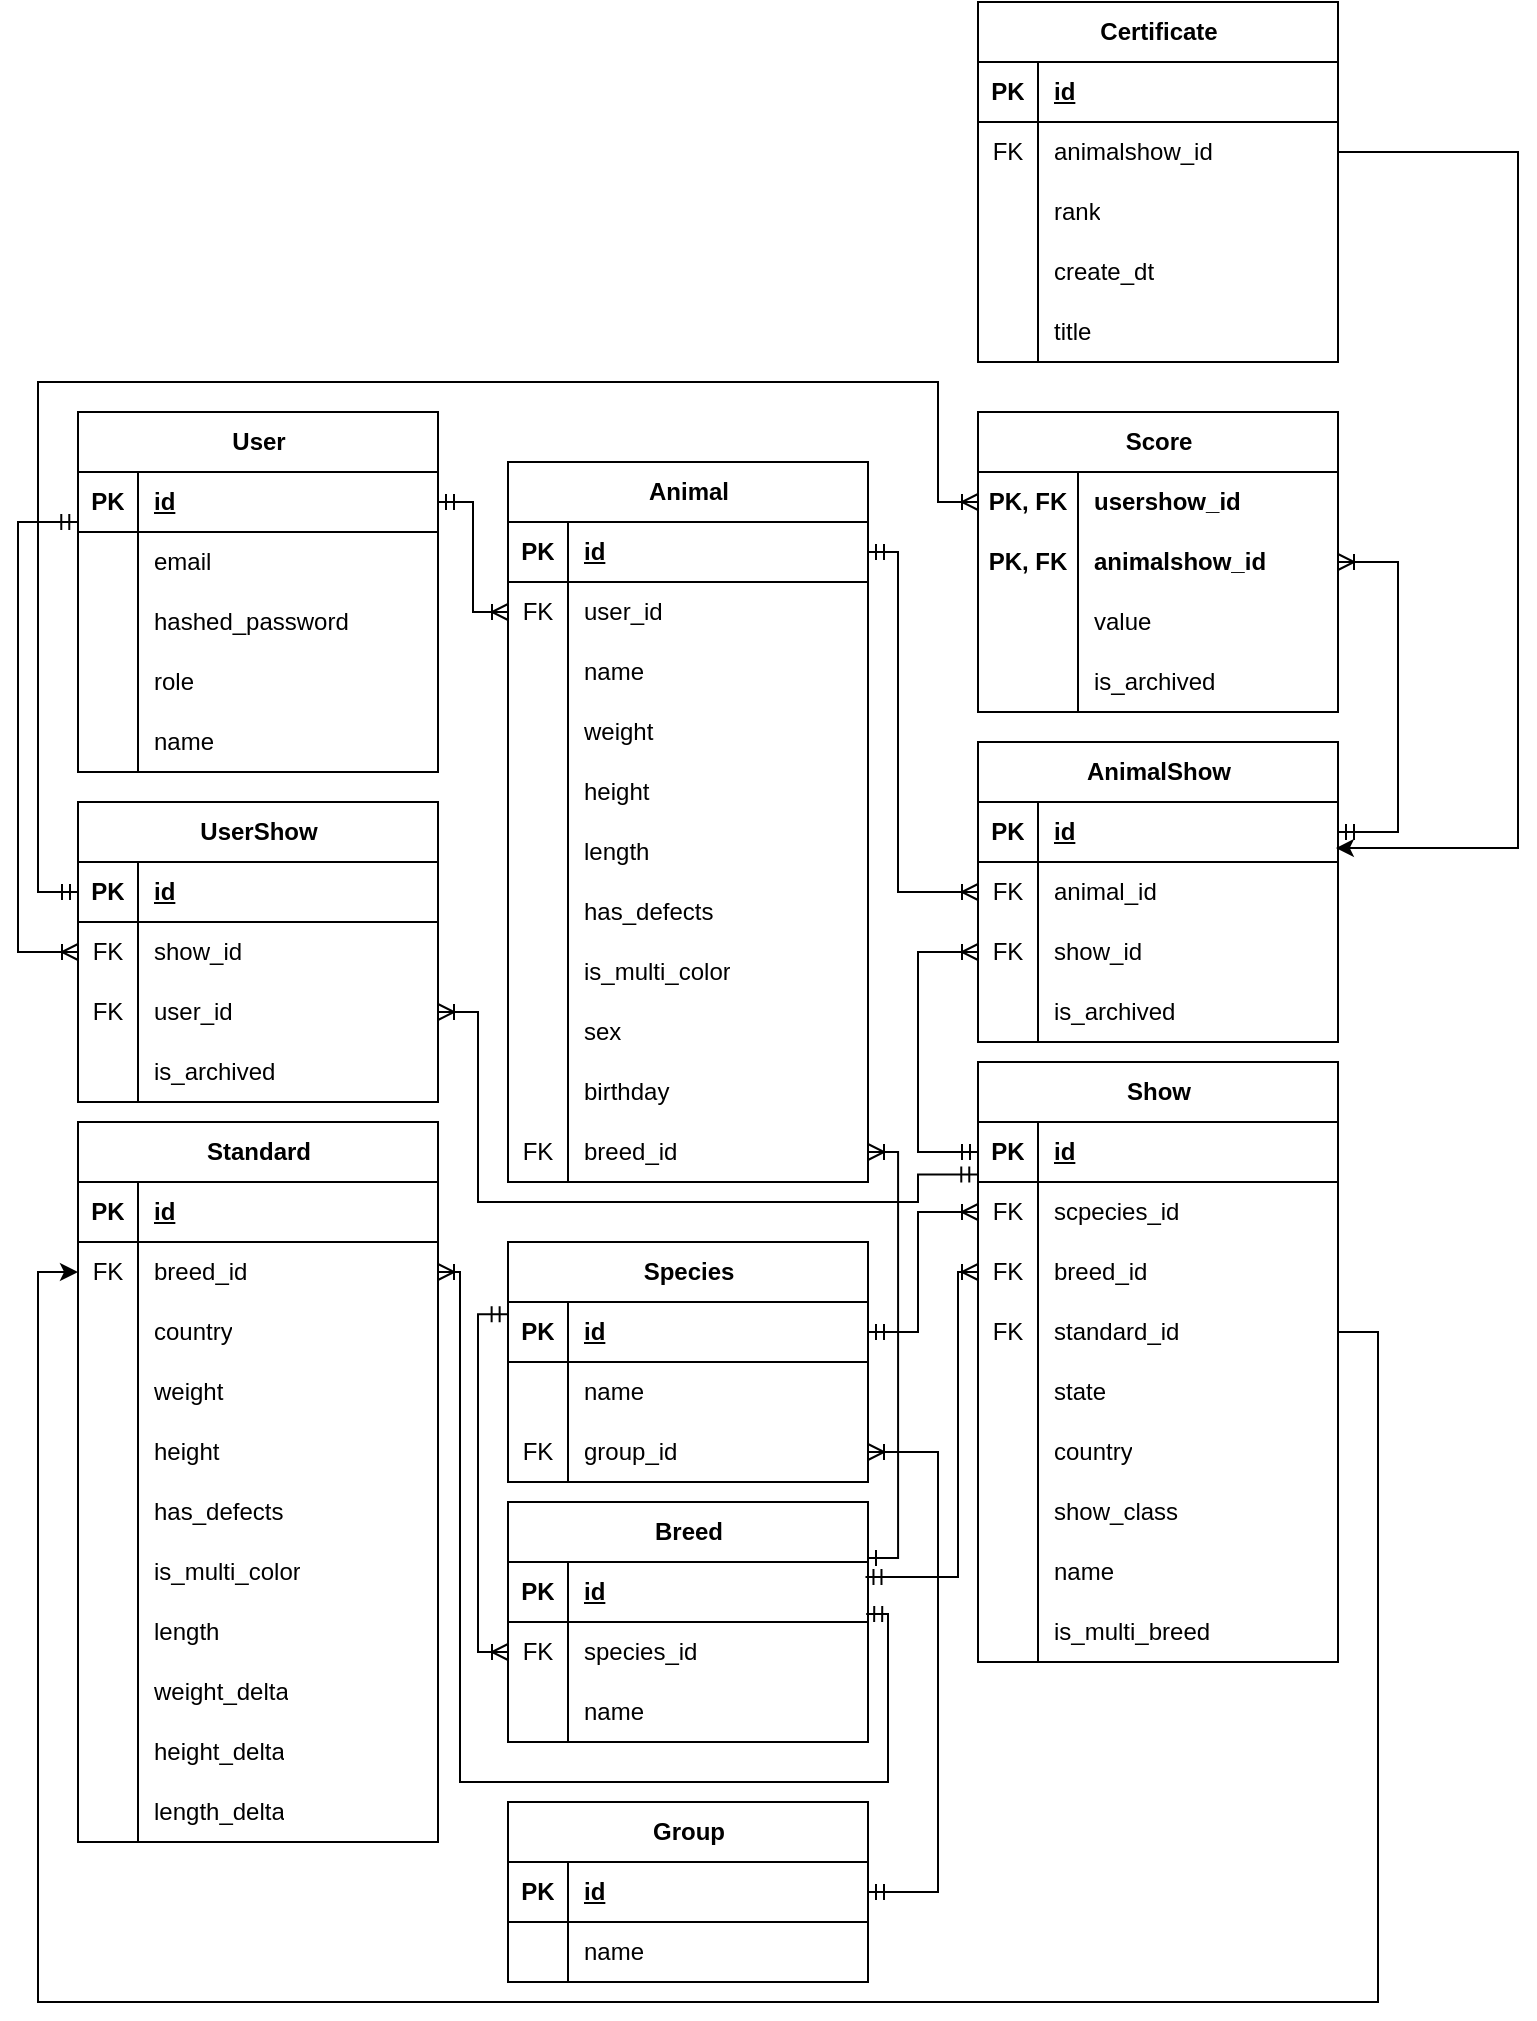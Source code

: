 <mxfile version="24.1.0" type="device">
  <diagram id="R2lEEEUBdFMjLlhIrx00" name="Page-1">
    <mxGraphModel dx="1434" dy="787" grid="1" gridSize="10" guides="1" tooltips="1" connect="1" arrows="1" fold="1" page="1" pageScale="1" pageWidth="850" pageHeight="1100" math="0" shadow="0" extFonts="Permanent Marker^https://fonts.googleapis.com/css?family=Permanent+Marker">
      <root>
        <mxCell id="0" />
        <mxCell id="1" parent="0" />
        <mxCell id="bUFUpTfk8zphQyU5zZAa-34" value="&lt;div&gt;Standard&lt;/div&gt;" style="shape=table;startSize=30;container=1;collapsible=1;childLayout=tableLayout;fixedRows=1;rowLines=0;fontStyle=1;align=center;resizeLast=1;html=1;" parent="1" vertex="1">
          <mxGeometry x="80" y="610" width="180" height="360" as="geometry" />
        </mxCell>
        <mxCell id="bUFUpTfk8zphQyU5zZAa-35" value="" style="shape=tableRow;horizontal=0;startSize=0;swimlaneHead=0;swimlaneBody=0;fillColor=none;collapsible=0;dropTarget=0;points=[[0,0.5],[1,0.5]];portConstraint=eastwest;top=0;left=0;right=0;bottom=1;" parent="bUFUpTfk8zphQyU5zZAa-34" vertex="1">
          <mxGeometry y="30" width="180" height="30" as="geometry" />
        </mxCell>
        <mxCell id="bUFUpTfk8zphQyU5zZAa-36" value="PK" style="shape=partialRectangle;connectable=0;fillColor=none;top=0;left=0;bottom=0;right=0;fontStyle=1;overflow=hidden;whiteSpace=wrap;html=1;" parent="bUFUpTfk8zphQyU5zZAa-35" vertex="1">
          <mxGeometry width="30" height="30" as="geometry">
            <mxRectangle width="30" height="30" as="alternateBounds" />
          </mxGeometry>
        </mxCell>
        <mxCell id="bUFUpTfk8zphQyU5zZAa-37" value="id" style="shape=partialRectangle;connectable=0;fillColor=none;top=0;left=0;bottom=0;right=0;align=left;spacingLeft=6;fontStyle=5;overflow=hidden;whiteSpace=wrap;html=1;" parent="bUFUpTfk8zphQyU5zZAa-35" vertex="1">
          <mxGeometry x="30" width="150" height="30" as="geometry">
            <mxRectangle width="150" height="30" as="alternateBounds" />
          </mxGeometry>
        </mxCell>
        <mxCell id="bUFUpTfk8zphQyU5zZAa-38" value="" style="shape=tableRow;horizontal=0;startSize=0;swimlaneHead=0;swimlaneBody=0;fillColor=none;collapsible=0;dropTarget=0;points=[[0,0.5],[1,0.5]];portConstraint=eastwest;top=0;left=0;right=0;bottom=0;" parent="bUFUpTfk8zphQyU5zZAa-34" vertex="1">
          <mxGeometry y="60" width="180" height="30" as="geometry" />
        </mxCell>
        <mxCell id="bUFUpTfk8zphQyU5zZAa-39" value="FK" style="shape=partialRectangle;connectable=0;fillColor=none;top=0;left=0;bottom=0;right=0;editable=1;overflow=hidden;whiteSpace=wrap;html=1;" parent="bUFUpTfk8zphQyU5zZAa-38" vertex="1">
          <mxGeometry width="30" height="30" as="geometry">
            <mxRectangle width="30" height="30" as="alternateBounds" />
          </mxGeometry>
        </mxCell>
        <mxCell id="bUFUpTfk8zphQyU5zZAa-40" value="breed_id" style="shape=partialRectangle;connectable=0;fillColor=none;top=0;left=0;bottom=0;right=0;align=left;spacingLeft=6;overflow=hidden;whiteSpace=wrap;html=1;" parent="bUFUpTfk8zphQyU5zZAa-38" vertex="1">
          <mxGeometry x="30" width="150" height="30" as="geometry">
            <mxRectangle width="150" height="30" as="alternateBounds" />
          </mxGeometry>
        </mxCell>
        <mxCell id="bUFUpTfk8zphQyU5zZAa-41" value="" style="shape=tableRow;horizontal=0;startSize=0;swimlaneHead=0;swimlaneBody=0;fillColor=none;collapsible=0;dropTarget=0;points=[[0,0.5],[1,0.5]];portConstraint=eastwest;top=0;left=0;right=0;bottom=0;" parent="bUFUpTfk8zphQyU5zZAa-34" vertex="1">
          <mxGeometry y="90" width="180" height="30" as="geometry" />
        </mxCell>
        <mxCell id="bUFUpTfk8zphQyU5zZAa-42" value="" style="shape=partialRectangle;connectable=0;fillColor=none;top=0;left=0;bottom=0;right=0;editable=1;overflow=hidden;whiteSpace=wrap;html=1;" parent="bUFUpTfk8zphQyU5zZAa-41" vertex="1">
          <mxGeometry width="30" height="30" as="geometry">
            <mxRectangle width="30" height="30" as="alternateBounds" />
          </mxGeometry>
        </mxCell>
        <mxCell id="bUFUpTfk8zphQyU5zZAa-43" value="country" style="shape=partialRectangle;connectable=0;fillColor=none;top=0;left=0;bottom=0;right=0;align=left;spacingLeft=6;overflow=hidden;whiteSpace=wrap;html=1;" parent="bUFUpTfk8zphQyU5zZAa-41" vertex="1">
          <mxGeometry x="30" width="150" height="30" as="geometry">
            <mxRectangle width="150" height="30" as="alternateBounds" />
          </mxGeometry>
        </mxCell>
        <mxCell id="bUFUpTfk8zphQyU5zZAa-44" value="" style="shape=tableRow;horizontal=0;startSize=0;swimlaneHead=0;swimlaneBody=0;fillColor=none;collapsible=0;dropTarget=0;points=[[0,0.5],[1,0.5]];portConstraint=eastwest;top=0;left=0;right=0;bottom=0;" parent="bUFUpTfk8zphQyU5zZAa-34" vertex="1">
          <mxGeometry y="120" width="180" height="30" as="geometry" />
        </mxCell>
        <mxCell id="bUFUpTfk8zphQyU5zZAa-45" value="" style="shape=partialRectangle;connectable=0;fillColor=none;top=0;left=0;bottom=0;right=0;editable=1;overflow=hidden;whiteSpace=wrap;html=1;" parent="bUFUpTfk8zphQyU5zZAa-44" vertex="1">
          <mxGeometry width="30" height="30" as="geometry">
            <mxRectangle width="30" height="30" as="alternateBounds" />
          </mxGeometry>
        </mxCell>
        <mxCell id="bUFUpTfk8zphQyU5zZAa-46" value="weight" style="shape=partialRectangle;connectable=0;fillColor=none;top=0;left=0;bottom=0;right=0;align=left;spacingLeft=6;overflow=hidden;whiteSpace=wrap;html=1;" parent="bUFUpTfk8zphQyU5zZAa-44" vertex="1">
          <mxGeometry x="30" width="150" height="30" as="geometry">
            <mxRectangle width="150" height="30" as="alternateBounds" />
          </mxGeometry>
        </mxCell>
        <mxCell id="bUFUpTfk8zphQyU5zZAa-50" value="" style="shape=tableRow;horizontal=0;startSize=0;swimlaneHead=0;swimlaneBody=0;fillColor=none;collapsible=0;dropTarget=0;points=[[0,0.5],[1,0.5]];portConstraint=eastwest;top=0;left=0;right=0;bottom=0;" parent="bUFUpTfk8zphQyU5zZAa-34" vertex="1">
          <mxGeometry y="150" width="180" height="30" as="geometry" />
        </mxCell>
        <mxCell id="bUFUpTfk8zphQyU5zZAa-51" value="" style="shape=partialRectangle;connectable=0;fillColor=none;top=0;left=0;bottom=0;right=0;editable=1;overflow=hidden;whiteSpace=wrap;html=1;" parent="bUFUpTfk8zphQyU5zZAa-50" vertex="1">
          <mxGeometry width="30" height="30" as="geometry">
            <mxRectangle width="30" height="30" as="alternateBounds" />
          </mxGeometry>
        </mxCell>
        <mxCell id="bUFUpTfk8zphQyU5zZAa-52" value="height" style="shape=partialRectangle;connectable=0;fillColor=none;top=0;left=0;bottom=0;right=0;align=left;spacingLeft=6;overflow=hidden;whiteSpace=wrap;html=1;" parent="bUFUpTfk8zphQyU5zZAa-50" vertex="1">
          <mxGeometry x="30" width="150" height="30" as="geometry">
            <mxRectangle width="150" height="30" as="alternateBounds" />
          </mxGeometry>
        </mxCell>
        <mxCell id="bUFUpTfk8zphQyU5zZAa-53" value="" style="shape=tableRow;horizontal=0;startSize=0;swimlaneHead=0;swimlaneBody=0;fillColor=none;collapsible=0;dropTarget=0;points=[[0,0.5],[1,0.5]];portConstraint=eastwest;top=0;left=0;right=0;bottom=0;" parent="bUFUpTfk8zphQyU5zZAa-34" vertex="1">
          <mxGeometry y="180" width="180" height="30" as="geometry" />
        </mxCell>
        <mxCell id="bUFUpTfk8zphQyU5zZAa-54" value="" style="shape=partialRectangle;connectable=0;fillColor=none;top=0;left=0;bottom=0;right=0;editable=1;overflow=hidden;whiteSpace=wrap;html=1;" parent="bUFUpTfk8zphQyU5zZAa-53" vertex="1">
          <mxGeometry width="30" height="30" as="geometry">
            <mxRectangle width="30" height="30" as="alternateBounds" />
          </mxGeometry>
        </mxCell>
        <mxCell id="bUFUpTfk8zphQyU5zZAa-55" value="has_defects" style="shape=partialRectangle;connectable=0;fillColor=none;top=0;left=0;bottom=0;right=0;align=left;spacingLeft=6;overflow=hidden;whiteSpace=wrap;html=1;" parent="bUFUpTfk8zphQyU5zZAa-53" vertex="1">
          <mxGeometry x="30" width="150" height="30" as="geometry">
            <mxRectangle width="150" height="30" as="alternateBounds" />
          </mxGeometry>
        </mxCell>
        <mxCell id="bUFUpTfk8zphQyU5zZAa-56" value="" style="shape=tableRow;horizontal=0;startSize=0;swimlaneHead=0;swimlaneBody=0;fillColor=none;collapsible=0;dropTarget=0;points=[[0,0.5],[1,0.5]];portConstraint=eastwest;top=0;left=0;right=0;bottom=0;" parent="bUFUpTfk8zphQyU5zZAa-34" vertex="1">
          <mxGeometry y="210" width="180" height="30" as="geometry" />
        </mxCell>
        <mxCell id="bUFUpTfk8zphQyU5zZAa-57" value="" style="shape=partialRectangle;connectable=0;fillColor=none;top=0;left=0;bottom=0;right=0;editable=1;overflow=hidden;whiteSpace=wrap;html=1;" parent="bUFUpTfk8zphQyU5zZAa-56" vertex="1">
          <mxGeometry width="30" height="30" as="geometry">
            <mxRectangle width="30" height="30" as="alternateBounds" />
          </mxGeometry>
        </mxCell>
        <mxCell id="bUFUpTfk8zphQyU5zZAa-58" value="is_multi_color" style="shape=partialRectangle;connectable=0;fillColor=none;top=0;left=0;bottom=0;right=0;align=left;spacingLeft=6;overflow=hidden;whiteSpace=wrap;html=1;" parent="bUFUpTfk8zphQyU5zZAa-56" vertex="1">
          <mxGeometry x="30" width="150" height="30" as="geometry">
            <mxRectangle width="150" height="30" as="alternateBounds" />
          </mxGeometry>
        </mxCell>
        <mxCell id="bUFUpTfk8zphQyU5zZAa-59" value="" style="shape=tableRow;horizontal=0;startSize=0;swimlaneHead=0;swimlaneBody=0;fillColor=none;collapsible=0;dropTarget=0;points=[[0,0.5],[1,0.5]];portConstraint=eastwest;top=0;left=0;right=0;bottom=0;" parent="bUFUpTfk8zphQyU5zZAa-34" vertex="1">
          <mxGeometry y="240" width="180" height="30" as="geometry" />
        </mxCell>
        <mxCell id="bUFUpTfk8zphQyU5zZAa-60" value="" style="shape=partialRectangle;connectable=0;fillColor=none;top=0;left=0;bottom=0;right=0;editable=1;overflow=hidden;whiteSpace=wrap;html=1;" parent="bUFUpTfk8zphQyU5zZAa-59" vertex="1">
          <mxGeometry width="30" height="30" as="geometry">
            <mxRectangle width="30" height="30" as="alternateBounds" />
          </mxGeometry>
        </mxCell>
        <mxCell id="bUFUpTfk8zphQyU5zZAa-61" value="length" style="shape=partialRectangle;connectable=0;fillColor=none;top=0;left=0;bottom=0;right=0;align=left;spacingLeft=6;overflow=hidden;whiteSpace=wrap;html=1;" parent="bUFUpTfk8zphQyU5zZAa-59" vertex="1">
          <mxGeometry x="30" width="150" height="30" as="geometry">
            <mxRectangle width="150" height="30" as="alternateBounds" />
          </mxGeometry>
        </mxCell>
        <mxCell id="bUFUpTfk8zphQyU5zZAa-62" value="" style="shape=tableRow;horizontal=0;startSize=0;swimlaneHead=0;swimlaneBody=0;fillColor=none;collapsible=0;dropTarget=0;points=[[0,0.5],[1,0.5]];portConstraint=eastwest;top=0;left=0;right=0;bottom=0;" parent="bUFUpTfk8zphQyU5zZAa-34" vertex="1">
          <mxGeometry y="270" width="180" height="30" as="geometry" />
        </mxCell>
        <mxCell id="bUFUpTfk8zphQyU5zZAa-63" value="" style="shape=partialRectangle;connectable=0;fillColor=none;top=0;left=0;bottom=0;right=0;editable=1;overflow=hidden;whiteSpace=wrap;html=1;" parent="bUFUpTfk8zphQyU5zZAa-62" vertex="1">
          <mxGeometry width="30" height="30" as="geometry">
            <mxRectangle width="30" height="30" as="alternateBounds" />
          </mxGeometry>
        </mxCell>
        <mxCell id="bUFUpTfk8zphQyU5zZAa-64" value="weight_delta" style="shape=partialRectangle;connectable=0;fillColor=none;top=0;left=0;bottom=0;right=0;align=left;spacingLeft=6;overflow=hidden;whiteSpace=wrap;html=1;" parent="bUFUpTfk8zphQyU5zZAa-62" vertex="1">
          <mxGeometry x="30" width="150" height="30" as="geometry">
            <mxRectangle width="150" height="30" as="alternateBounds" />
          </mxGeometry>
        </mxCell>
        <mxCell id="bUFUpTfk8zphQyU5zZAa-65" value="" style="shape=tableRow;horizontal=0;startSize=0;swimlaneHead=0;swimlaneBody=0;fillColor=none;collapsible=0;dropTarget=0;points=[[0,0.5],[1,0.5]];portConstraint=eastwest;top=0;left=0;right=0;bottom=0;" parent="bUFUpTfk8zphQyU5zZAa-34" vertex="1">
          <mxGeometry y="300" width="180" height="30" as="geometry" />
        </mxCell>
        <mxCell id="bUFUpTfk8zphQyU5zZAa-66" value="" style="shape=partialRectangle;connectable=0;fillColor=none;top=0;left=0;bottom=0;right=0;editable=1;overflow=hidden;whiteSpace=wrap;html=1;" parent="bUFUpTfk8zphQyU5zZAa-65" vertex="1">
          <mxGeometry width="30" height="30" as="geometry">
            <mxRectangle width="30" height="30" as="alternateBounds" />
          </mxGeometry>
        </mxCell>
        <mxCell id="bUFUpTfk8zphQyU5zZAa-67" value="height_delta" style="shape=partialRectangle;connectable=0;fillColor=none;top=0;left=0;bottom=0;right=0;align=left;spacingLeft=6;overflow=hidden;whiteSpace=wrap;html=1;" parent="bUFUpTfk8zphQyU5zZAa-65" vertex="1">
          <mxGeometry x="30" width="150" height="30" as="geometry">
            <mxRectangle width="150" height="30" as="alternateBounds" />
          </mxGeometry>
        </mxCell>
        <mxCell id="bUFUpTfk8zphQyU5zZAa-68" value="" style="shape=tableRow;horizontal=0;startSize=0;swimlaneHead=0;swimlaneBody=0;fillColor=none;collapsible=0;dropTarget=0;points=[[0,0.5],[1,0.5]];portConstraint=eastwest;top=0;left=0;right=0;bottom=0;" parent="bUFUpTfk8zphQyU5zZAa-34" vertex="1">
          <mxGeometry y="330" width="180" height="30" as="geometry" />
        </mxCell>
        <mxCell id="bUFUpTfk8zphQyU5zZAa-69" value="" style="shape=partialRectangle;connectable=0;fillColor=none;top=0;left=0;bottom=0;right=0;editable=1;overflow=hidden;whiteSpace=wrap;html=1;" parent="bUFUpTfk8zphQyU5zZAa-68" vertex="1">
          <mxGeometry width="30" height="30" as="geometry">
            <mxRectangle width="30" height="30" as="alternateBounds" />
          </mxGeometry>
        </mxCell>
        <mxCell id="bUFUpTfk8zphQyU5zZAa-70" value="length_delta" style="shape=partialRectangle;connectable=0;fillColor=none;top=0;left=0;bottom=0;right=0;align=left;spacingLeft=6;overflow=hidden;whiteSpace=wrap;html=1;" parent="bUFUpTfk8zphQyU5zZAa-68" vertex="1">
          <mxGeometry x="30" width="150" height="30" as="geometry">
            <mxRectangle width="150" height="30" as="alternateBounds" />
          </mxGeometry>
        </mxCell>
        <mxCell id="bUFUpTfk8zphQyU5zZAa-71" value="&lt;div&gt;Animal&lt;/div&gt;" style="shape=table;startSize=30;container=1;collapsible=1;childLayout=tableLayout;fixedRows=1;rowLines=0;fontStyle=1;align=center;resizeLast=1;html=1;" parent="1" vertex="1">
          <mxGeometry x="295" y="280" width="180" height="360" as="geometry" />
        </mxCell>
        <mxCell id="bUFUpTfk8zphQyU5zZAa-72" value="" style="shape=tableRow;horizontal=0;startSize=0;swimlaneHead=0;swimlaneBody=0;fillColor=none;collapsible=0;dropTarget=0;points=[[0,0.5],[1,0.5]];portConstraint=eastwest;top=0;left=0;right=0;bottom=1;" parent="bUFUpTfk8zphQyU5zZAa-71" vertex="1">
          <mxGeometry y="30" width="180" height="30" as="geometry" />
        </mxCell>
        <mxCell id="bUFUpTfk8zphQyU5zZAa-73" value="PK" style="shape=partialRectangle;connectable=0;fillColor=none;top=0;left=0;bottom=0;right=0;fontStyle=1;overflow=hidden;whiteSpace=wrap;html=1;" parent="bUFUpTfk8zphQyU5zZAa-72" vertex="1">
          <mxGeometry width="30" height="30" as="geometry">
            <mxRectangle width="30" height="30" as="alternateBounds" />
          </mxGeometry>
        </mxCell>
        <mxCell id="bUFUpTfk8zphQyU5zZAa-74" value="id" style="shape=partialRectangle;connectable=0;fillColor=none;top=0;left=0;bottom=0;right=0;align=left;spacingLeft=6;fontStyle=5;overflow=hidden;whiteSpace=wrap;html=1;" parent="bUFUpTfk8zphQyU5zZAa-72" vertex="1">
          <mxGeometry x="30" width="150" height="30" as="geometry">
            <mxRectangle width="150" height="30" as="alternateBounds" />
          </mxGeometry>
        </mxCell>
        <mxCell id="bUFUpTfk8zphQyU5zZAa-78" value="" style="shape=tableRow;horizontal=0;startSize=0;swimlaneHead=0;swimlaneBody=0;fillColor=none;collapsible=0;dropTarget=0;points=[[0,0.5],[1,0.5]];portConstraint=eastwest;top=0;left=0;right=0;bottom=0;" parent="bUFUpTfk8zphQyU5zZAa-71" vertex="1">
          <mxGeometry y="60" width="180" height="30" as="geometry" />
        </mxCell>
        <mxCell id="bUFUpTfk8zphQyU5zZAa-79" value="FK" style="shape=partialRectangle;connectable=0;fillColor=none;top=0;left=0;bottom=0;right=0;editable=1;overflow=hidden;whiteSpace=wrap;html=1;" parent="bUFUpTfk8zphQyU5zZAa-78" vertex="1">
          <mxGeometry width="30" height="30" as="geometry">
            <mxRectangle width="30" height="30" as="alternateBounds" />
          </mxGeometry>
        </mxCell>
        <mxCell id="bUFUpTfk8zphQyU5zZAa-80" value="user_id" style="shape=partialRectangle;connectable=0;fillColor=none;top=0;left=0;bottom=0;right=0;align=left;spacingLeft=6;overflow=hidden;whiteSpace=wrap;html=1;" parent="bUFUpTfk8zphQyU5zZAa-78" vertex="1">
          <mxGeometry x="30" width="150" height="30" as="geometry">
            <mxRectangle width="150" height="30" as="alternateBounds" />
          </mxGeometry>
        </mxCell>
        <mxCell id="bUFUpTfk8zphQyU5zZAa-303" value="" style="shape=tableRow;horizontal=0;startSize=0;swimlaneHead=0;swimlaneBody=0;fillColor=none;collapsible=0;dropTarget=0;points=[[0,0.5],[1,0.5]];portConstraint=eastwest;top=0;left=0;right=0;bottom=0;" parent="bUFUpTfk8zphQyU5zZAa-71" vertex="1">
          <mxGeometry y="90" width="180" height="30" as="geometry" />
        </mxCell>
        <mxCell id="bUFUpTfk8zphQyU5zZAa-304" value="" style="shape=partialRectangle;connectable=0;fillColor=none;top=0;left=0;bottom=0;right=0;editable=1;overflow=hidden;whiteSpace=wrap;html=1;" parent="bUFUpTfk8zphQyU5zZAa-303" vertex="1">
          <mxGeometry width="30" height="30" as="geometry">
            <mxRectangle width="30" height="30" as="alternateBounds" />
          </mxGeometry>
        </mxCell>
        <mxCell id="bUFUpTfk8zphQyU5zZAa-305" value="name" style="shape=partialRectangle;connectable=0;fillColor=none;top=0;left=0;bottom=0;right=0;align=left;spacingLeft=6;overflow=hidden;whiteSpace=wrap;html=1;" parent="bUFUpTfk8zphQyU5zZAa-303" vertex="1">
          <mxGeometry x="30" width="150" height="30" as="geometry">
            <mxRectangle width="150" height="30" as="alternateBounds" />
          </mxGeometry>
        </mxCell>
        <mxCell id="bUFUpTfk8zphQyU5zZAa-81" value="" style="shape=tableRow;horizontal=0;startSize=0;swimlaneHead=0;swimlaneBody=0;fillColor=none;collapsible=0;dropTarget=0;points=[[0,0.5],[1,0.5]];portConstraint=eastwest;top=0;left=0;right=0;bottom=0;" parent="bUFUpTfk8zphQyU5zZAa-71" vertex="1">
          <mxGeometry y="120" width="180" height="30" as="geometry" />
        </mxCell>
        <mxCell id="bUFUpTfk8zphQyU5zZAa-82" value="" style="shape=partialRectangle;connectable=0;fillColor=none;top=0;left=0;bottom=0;right=0;editable=1;overflow=hidden;whiteSpace=wrap;html=1;" parent="bUFUpTfk8zphQyU5zZAa-81" vertex="1">
          <mxGeometry width="30" height="30" as="geometry">
            <mxRectangle width="30" height="30" as="alternateBounds" />
          </mxGeometry>
        </mxCell>
        <mxCell id="bUFUpTfk8zphQyU5zZAa-83" value="weight" style="shape=partialRectangle;connectable=0;fillColor=none;top=0;left=0;bottom=0;right=0;align=left;spacingLeft=6;overflow=hidden;whiteSpace=wrap;html=1;" parent="bUFUpTfk8zphQyU5zZAa-81" vertex="1">
          <mxGeometry x="30" width="150" height="30" as="geometry">
            <mxRectangle width="150" height="30" as="alternateBounds" />
          </mxGeometry>
        </mxCell>
        <mxCell id="bUFUpTfk8zphQyU5zZAa-84" value="" style="shape=tableRow;horizontal=0;startSize=0;swimlaneHead=0;swimlaneBody=0;fillColor=none;collapsible=0;dropTarget=0;points=[[0,0.5],[1,0.5]];portConstraint=eastwest;top=0;left=0;right=0;bottom=0;" parent="bUFUpTfk8zphQyU5zZAa-71" vertex="1">
          <mxGeometry y="150" width="180" height="30" as="geometry" />
        </mxCell>
        <mxCell id="bUFUpTfk8zphQyU5zZAa-85" value="" style="shape=partialRectangle;connectable=0;fillColor=none;top=0;left=0;bottom=0;right=0;editable=1;overflow=hidden;whiteSpace=wrap;html=1;" parent="bUFUpTfk8zphQyU5zZAa-84" vertex="1">
          <mxGeometry width="30" height="30" as="geometry">
            <mxRectangle width="30" height="30" as="alternateBounds" />
          </mxGeometry>
        </mxCell>
        <mxCell id="bUFUpTfk8zphQyU5zZAa-86" value="height" style="shape=partialRectangle;connectable=0;fillColor=none;top=0;left=0;bottom=0;right=0;align=left;spacingLeft=6;overflow=hidden;whiteSpace=wrap;html=1;" parent="bUFUpTfk8zphQyU5zZAa-84" vertex="1">
          <mxGeometry x="30" width="150" height="30" as="geometry">
            <mxRectangle width="150" height="30" as="alternateBounds" />
          </mxGeometry>
        </mxCell>
        <mxCell id="bUFUpTfk8zphQyU5zZAa-93" value="" style="shape=tableRow;horizontal=0;startSize=0;swimlaneHead=0;swimlaneBody=0;fillColor=none;collapsible=0;dropTarget=0;points=[[0,0.5],[1,0.5]];portConstraint=eastwest;top=0;left=0;right=0;bottom=0;" parent="bUFUpTfk8zphQyU5zZAa-71" vertex="1">
          <mxGeometry y="180" width="180" height="30" as="geometry" />
        </mxCell>
        <mxCell id="bUFUpTfk8zphQyU5zZAa-94" value="" style="shape=partialRectangle;connectable=0;fillColor=none;top=0;left=0;bottom=0;right=0;editable=1;overflow=hidden;whiteSpace=wrap;html=1;" parent="bUFUpTfk8zphQyU5zZAa-93" vertex="1">
          <mxGeometry width="30" height="30" as="geometry">
            <mxRectangle width="30" height="30" as="alternateBounds" />
          </mxGeometry>
        </mxCell>
        <mxCell id="bUFUpTfk8zphQyU5zZAa-95" value="length" style="shape=partialRectangle;connectable=0;fillColor=none;top=0;left=0;bottom=0;right=0;align=left;spacingLeft=6;overflow=hidden;whiteSpace=wrap;html=1;" parent="bUFUpTfk8zphQyU5zZAa-93" vertex="1">
          <mxGeometry x="30" width="150" height="30" as="geometry">
            <mxRectangle width="150" height="30" as="alternateBounds" />
          </mxGeometry>
        </mxCell>
        <mxCell id="bUFUpTfk8zphQyU5zZAa-87" value="" style="shape=tableRow;horizontal=0;startSize=0;swimlaneHead=0;swimlaneBody=0;fillColor=none;collapsible=0;dropTarget=0;points=[[0,0.5],[1,0.5]];portConstraint=eastwest;top=0;left=0;right=0;bottom=0;" parent="bUFUpTfk8zphQyU5zZAa-71" vertex="1">
          <mxGeometry y="210" width="180" height="30" as="geometry" />
        </mxCell>
        <mxCell id="bUFUpTfk8zphQyU5zZAa-88" value="" style="shape=partialRectangle;connectable=0;fillColor=none;top=0;left=0;bottom=0;right=0;editable=1;overflow=hidden;whiteSpace=wrap;html=1;" parent="bUFUpTfk8zphQyU5zZAa-87" vertex="1">
          <mxGeometry width="30" height="30" as="geometry">
            <mxRectangle width="30" height="30" as="alternateBounds" />
          </mxGeometry>
        </mxCell>
        <mxCell id="bUFUpTfk8zphQyU5zZAa-89" value="has_defects" style="shape=partialRectangle;connectable=0;fillColor=none;top=0;left=0;bottom=0;right=0;align=left;spacingLeft=6;overflow=hidden;whiteSpace=wrap;html=1;" parent="bUFUpTfk8zphQyU5zZAa-87" vertex="1">
          <mxGeometry x="30" width="150" height="30" as="geometry">
            <mxRectangle width="150" height="30" as="alternateBounds" />
          </mxGeometry>
        </mxCell>
        <mxCell id="bUFUpTfk8zphQyU5zZAa-90" value="" style="shape=tableRow;horizontal=0;startSize=0;swimlaneHead=0;swimlaneBody=0;fillColor=none;collapsible=0;dropTarget=0;points=[[0,0.5],[1,0.5]];portConstraint=eastwest;top=0;left=0;right=0;bottom=0;" parent="bUFUpTfk8zphQyU5zZAa-71" vertex="1">
          <mxGeometry y="240" width="180" height="30" as="geometry" />
        </mxCell>
        <mxCell id="bUFUpTfk8zphQyU5zZAa-91" value="" style="shape=partialRectangle;connectable=0;fillColor=none;top=0;left=0;bottom=0;right=0;editable=1;overflow=hidden;whiteSpace=wrap;html=1;" parent="bUFUpTfk8zphQyU5zZAa-90" vertex="1">
          <mxGeometry width="30" height="30" as="geometry">
            <mxRectangle width="30" height="30" as="alternateBounds" />
          </mxGeometry>
        </mxCell>
        <mxCell id="bUFUpTfk8zphQyU5zZAa-92" value="is_multi_color" style="shape=partialRectangle;connectable=0;fillColor=none;top=0;left=0;bottom=0;right=0;align=left;spacingLeft=6;overflow=hidden;whiteSpace=wrap;html=1;" parent="bUFUpTfk8zphQyU5zZAa-90" vertex="1">
          <mxGeometry x="30" width="150" height="30" as="geometry">
            <mxRectangle width="150" height="30" as="alternateBounds" />
          </mxGeometry>
        </mxCell>
        <mxCell id="bUFUpTfk8zphQyU5zZAa-96" value="" style="shape=tableRow;horizontal=0;startSize=0;swimlaneHead=0;swimlaneBody=0;fillColor=none;collapsible=0;dropTarget=0;points=[[0,0.5],[1,0.5]];portConstraint=eastwest;top=0;left=0;right=0;bottom=0;" parent="bUFUpTfk8zphQyU5zZAa-71" vertex="1">
          <mxGeometry y="270" width="180" height="30" as="geometry" />
        </mxCell>
        <mxCell id="bUFUpTfk8zphQyU5zZAa-97" value="" style="shape=partialRectangle;connectable=0;fillColor=none;top=0;left=0;bottom=0;right=0;editable=1;overflow=hidden;whiteSpace=wrap;html=1;" parent="bUFUpTfk8zphQyU5zZAa-96" vertex="1">
          <mxGeometry width="30" height="30" as="geometry">
            <mxRectangle width="30" height="30" as="alternateBounds" />
          </mxGeometry>
        </mxCell>
        <mxCell id="bUFUpTfk8zphQyU5zZAa-98" value="sex" style="shape=partialRectangle;connectable=0;fillColor=none;top=0;left=0;bottom=0;right=0;align=left;spacingLeft=6;overflow=hidden;whiteSpace=wrap;html=1;" parent="bUFUpTfk8zphQyU5zZAa-96" vertex="1">
          <mxGeometry x="30" width="150" height="30" as="geometry">
            <mxRectangle width="150" height="30" as="alternateBounds" />
          </mxGeometry>
        </mxCell>
        <mxCell id="bUFUpTfk8zphQyU5zZAa-99" value="" style="shape=tableRow;horizontal=0;startSize=0;swimlaneHead=0;swimlaneBody=0;fillColor=none;collapsible=0;dropTarget=0;points=[[0,0.5],[1,0.5]];portConstraint=eastwest;top=0;left=0;right=0;bottom=0;" parent="bUFUpTfk8zphQyU5zZAa-71" vertex="1">
          <mxGeometry y="300" width="180" height="30" as="geometry" />
        </mxCell>
        <mxCell id="bUFUpTfk8zphQyU5zZAa-100" value="" style="shape=partialRectangle;connectable=0;fillColor=none;top=0;left=0;bottom=0;right=0;editable=1;overflow=hidden;whiteSpace=wrap;html=1;" parent="bUFUpTfk8zphQyU5zZAa-99" vertex="1">
          <mxGeometry width="30" height="30" as="geometry">
            <mxRectangle width="30" height="30" as="alternateBounds" />
          </mxGeometry>
        </mxCell>
        <mxCell id="bUFUpTfk8zphQyU5zZAa-101" value="birthday" style="shape=partialRectangle;connectable=0;fillColor=none;top=0;left=0;bottom=0;right=0;align=left;spacingLeft=6;overflow=hidden;whiteSpace=wrap;html=1;" parent="bUFUpTfk8zphQyU5zZAa-99" vertex="1">
          <mxGeometry x="30" width="150" height="30" as="geometry">
            <mxRectangle width="150" height="30" as="alternateBounds" />
          </mxGeometry>
        </mxCell>
        <mxCell id="LnCJcRoZF6rApb8IrTAH-2" value="" style="shape=tableRow;horizontal=0;startSize=0;swimlaneHead=0;swimlaneBody=0;fillColor=none;collapsible=0;dropTarget=0;points=[[0,0.5],[1,0.5]];portConstraint=eastwest;top=0;left=0;right=0;bottom=0;" parent="bUFUpTfk8zphQyU5zZAa-71" vertex="1">
          <mxGeometry y="330" width="180" height="30" as="geometry" />
        </mxCell>
        <mxCell id="LnCJcRoZF6rApb8IrTAH-3" value="FK" style="shape=partialRectangle;connectable=0;fillColor=none;top=0;left=0;bottom=0;right=0;editable=1;overflow=hidden;whiteSpace=wrap;html=1;" parent="LnCJcRoZF6rApb8IrTAH-2" vertex="1">
          <mxGeometry width="30" height="30" as="geometry">
            <mxRectangle width="30" height="30" as="alternateBounds" />
          </mxGeometry>
        </mxCell>
        <mxCell id="LnCJcRoZF6rApb8IrTAH-4" value="breed_id" style="shape=partialRectangle;connectable=0;fillColor=none;top=0;left=0;bottom=0;right=0;align=left;spacingLeft=6;overflow=hidden;whiteSpace=wrap;html=1;" parent="LnCJcRoZF6rApb8IrTAH-2" vertex="1">
          <mxGeometry x="30" width="150" height="30" as="geometry">
            <mxRectangle width="150" height="30" as="alternateBounds" />
          </mxGeometry>
        </mxCell>
        <mxCell id="bUFUpTfk8zphQyU5zZAa-105" value="User" style="shape=table;startSize=30;container=1;collapsible=1;childLayout=tableLayout;fixedRows=1;rowLines=0;fontStyle=1;align=center;resizeLast=1;html=1;" parent="1" vertex="1">
          <mxGeometry x="80" y="255" width="180" height="180" as="geometry" />
        </mxCell>
        <mxCell id="bUFUpTfk8zphQyU5zZAa-106" value="" style="shape=tableRow;horizontal=0;startSize=0;swimlaneHead=0;swimlaneBody=0;fillColor=none;collapsible=0;dropTarget=0;points=[[0,0.5],[1,0.5]];portConstraint=eastwest;top=0;left=0;right=0;bottom=1;" parent="bUFUpTfk8zphQyU5zZAa-105" vertex="1">
          <mxGeometry y="30" width="180" height="30" as="geometry" />
        </mxCell>
        <mxCell id="bUFUpTfk8zphQyU5zZAa-107" value="PK" style="shape=partialRectangle;connectable=0;fillColor=none;top=0;left=0;bottom=0;right=0;fontStyle=1;overflow=hidden;whiteSpace=wrap;html=1;" parent="bUFUpTfk8zphQyU5zZAa-106" vertex="1">
          <mxGeometry width="30" height="30" as="geometry">
            <mxRectangle width="30" height="30" as="alternateBounds" />
          </mxGeometry>
        </mxCell>
        <mxCell id="bUFUpTfk8zphQyU5zZAa-108" value="id" style="shape=partialRectangle;connectable=0;fillColor=none;top=0;left=0;bottom=0;right=0;align=left;spacingLeft=6;fontStyle=5;overflow=hidden;whiteSpace=wrap;html=1;" parent="bUFUpTfk8zphQyU5zZAa-106" vertex="1">
          <mxGeometry x="30" width="150" height="30" as="geometry">
            <mxRectangle width="150" height="30" as="alternateBounds" />
          </mxGeometry>
        </mxCell>
        <mxCell id="bUFUpTfk8zphQyU5zZAa-109" value="" style="shape=tableRow;horizontal=0;startSize=0;swimlaneHead=0;swimlaneBody=0;fillColor=none;collapsible=0;dropTarget=0;points=[[0,0.5],[1,0.5]];portConstraint=eastwest;top=0;left=0;right=0;bottom=0;" parent="bUFUpTfk8zphQyU5zZAa-105" vertex="1">
          <mxGeometry y="60" width="180" height="30" as="geometry" />
        </mxCell>
        <mxCell id="bUFUpTfk8zphQyU5zZAa-110" value="" style="shape=partialRectangle;connectable=0;fillColor=none;top=0;left=0;bottom=0;right=0;editable=1;overflow=hidden;whiteSpace=wrap;html=1;" parent="bUFUpTfk8zphQyU5zZAa-109" vertex="1">
          <mxGeometry width="30" height="30" as="geometry">
            <mxRectangle width="30" height="30" as="alternateBounds" />
          </mxGeometry>
        </mxCell>
        <mxCell id="bUFUpTfk8zphQyU5zZAa-111" value="email" style="shape=partialRectangle;connectable=0;fillColor=none;top=0;left=0;bottom=0;right=0;align=left;spacingLeft=6;overflow=hidden;whiteSpace=wrap;html=1;" parent="bUFUpTfk8zphQyU5zZAa-109" vertex="1">
          <mxGeometry x="30" width="150" height="30" as="geometry">
            <mxRectangle width="150" height="30" as="alternateBounds" />
          </mxGeometry>
        </mxCell>
        <mxCell id="bUFUpTfk8zphQyU5zZAa-112" value="" style="shape=tableRow;horizontal=0;startSize=0;swimlaneHead=0;swimlaneBody=0;fillColor=none;collapsible=0;dropTarget=0;points=[[0,0.5],[1,0.5]];portConstraint=eastwest;top=0;left=0;right=0;bottom=0;" parent="bUFUpTfk8zphQyU5zZAa-105" vertex="1">
          <mxGeometry y="90" width="180" height="30" as="geometry" />
        </mxCell>
        <mxCell id="bUFUpTfk8zphQyU5zZAa-113" value="" style="shape=partialRectangle;connectable=0;fillColor=none;top=0;left=0;bottom=0;right=0;editable=1;overflow=hidden;whiteSpace=wrap;html=1;" parent="bUFUpTfk8zphQyU5zZAa-112" vertex="1">
          <mxGeometry width="30" height="30" as="geometry">
            <mxRectangle width="30" height="30" as="alternateBounds" />
          </mxGeometry>
        </mxCell>
        <mxCell id="bUFUpTfk8zphQyU5zZAa-114" value="hashed_password" style="shape=partialRectangle;connectable=0;fillColor=none;top=0;left=0;bottom=0;right=0;align=left;spacingLeft=6;overflow=hidden;whiteSpace=wrap;html=1;" parent="bUFUpTfk8zphQyU5zZAa-112" vertex="1">
          <mxGeometry x="30" width="150" height="30" as="geometry">
            <mxRectangle width="150" height="30" as="alternateBounds" />
          </mxGeometry>
        </mxCell>
        <mxCell id="bUFUpTfk8zphQyU5zZAa-115" value="" style="shape=tableRow;horizontal=0;startSize=0;swimlaneHead=0;swimlaneBody=0;fillColor=none;collapsible=0;dropTarget=0;points=[[0,0.5],[1,0.5]];portConstraint=eastwest;top=0;left=0;right=0;bottom=0;" parent="bUFUpTfk8zphQyU5zZAa-105" vertex="1">
          <mxGeometry y="120" width="180" height="30" as="geometry" />
        </mxCell>
        <mxCell id="bUFUpTfk8zphQyU5zZAa-116" value="" style="shape=partialRectangle;connectable=0;fillColor=none;top=0;left=0;bottom=0;right=0;editable=1;overflow=hidden;whiteSpace=wrap;html=1;" parent="bUFUpTfk8zphQyU5zZAa-115" vertex="1">
          <mxGeometry width="30" height="30" as="geometry">
            <mxRectangle width="30" height="30" as="alternateBounds" />
          </mxGeometry>
        </mxCell>
        <mxCell id="bUFUpTfk8zphQyU5zZAa-117" value="role" style="shape=partialRectangle;connectable=0;fillColor=none;top=0;left=0;bottom=0;right=0;align=left;spacingLeft=6;overflow=hidden;whiteSpace=wrap;html=1;" parent="bUFUpTfk8zphQyU5zZAa-115" vertex="1">
          <mxGeometry x="30" width="150" height="30" as="geometry">
            <mxRectangle width="150" height="30" as="alternateBounds" />
          </mxGeometry>
        </mxCell>
        <mxCell id="bUFUpTfk8zphQyU5zZAa-118" value="" style="shape=tableRow;horizontal=0;startSize=0;swimlaneHead=0;swimlaneBody=0;fillColor=none;collapsible=0;dropTarget=0;points=[[0,0.5],[1,0.5]];portConstraint=eastwest;top=0;left=0;right=0;bottom=0;" parent="bUFUpTfk8zphQyU5zZAa-105" vertex="1">
          <mxGeometry y="150" width="180" height="30" as="geometry" />
        </mxCell>
        <mxCell id="bUFUpTfk8zphQyU5zZAa-119" value="" style="shape=partialRectangle;connectable=0;fillColor=none;top=0;left=0;bottom=0;right=0;editable=1;overflow=hidden;whiteSpace=wrap;html=1;" parent="bUFUpTfk8zphQyU5zZAa-118" vertex="1">
          <mxGeometry width="30" height="30" as="geometry">
            <mxRectangle width="30" height="30" as="alternateBounds" />
          </mxGeometry>
        </mxCell>
        <mxCell id="bUFUpTfk8zphQyU5zZAa-120" value="name" style="shape=partialRectangle;connectable=0;fillColor=none;top=0;left=0;bottom=0;right=0;align=left;spacingLeft=6;overflow=hidden;whiteSpace=wrap;html=1;" parent="bUFUpTfk8zphQyU5zZAa-118" vertex="1">
          <mxGeometry x="30" width="150" height="30" as="geometry">
            <mxRectangle width="150" height="30" as="alternateBounds" />
          </mxGeometry>
        </mxCell>
        <mxCell id="bUFUpTfk8zphQyU5zZAa-133" value="Show" style="shape=table;startSize=30;container=1;collapsible=1;childLayout=tableLayout;fixedRows=1;rowLines=0;fontStyle=1;align=center;resizeLast=1;html=1;" parent="1" vertex="1">
          <mxGeometry x="530" y="580" width="180" height="300" as="geometry" />
        </mxCell>
        <mxCell id="bUFUpTfk8zphQyU5zZAa-134" value="" style="shape=tableRow;horizontal=0;startSize=0;swimlaneHead=0;swimlaneBody=0;fillColor=none;collapsible=0;dropTarget=0;points=[[0,0.5],[1,0.5]];portConstraint=eastwest;top=0;left=0;right=0;bottom=1;" parent="bUFUpTfk8zphQyU5zZAa-133" vertex="1">
          <mxGeometry y="30" width="180" height="30" as="geometry" />
        </mxCell>
        <mxCell id="bUFUpTfk8zphQyU5zZAa-135" value="PK" style="shape=partialRectangle;connectable=0;fillColor=none;top=0;left=0;bottom=0;right=0;fontStyle=1;overflow=hidden;whiteSpace=wrap;html=1;" parent="bUFUpTfk8zphQyU5zZAa-134" vertex="1">
          <mxGeometry width="30" height="30" as="geometry">
            <mxRectangle width="30" height="30" as="alternateBounds" />
          </mxGeometry>
        </mxCell>
        <mxCell id="bUFUpTfk8zphQyU5zZAa-136" value="id" style="shape=partialRectangle;connectable=0;fillColor=none;top=0;left=0;bottom=0;right=0;align=left;spacingLeft=6;fontStyle=5;overflow=hidden;whiteSpace=wrap;html=1;" parent="bUFUpTfk8zphQyU5zZAa-134" vertex="1">
          <mxGeometry x="30" width="150" height="30" as="geometry">
            <mxRectangle width="150" height="30" as="alternateBounds" />
          </mxGeometry>
        </mxCell>
        <mxCell id="bUFUpTfk8zphQyU5zZAa-137" value="" style="shape=tableRow;horizontal=0;startSize=0;swimlaneHead=0;swimlaneBody=0;fillColor=none;collapsible=0;dropTarget=0;points=[[0,0.5],[1,0.5]];portConstraint=eastwest;top=0;left=0;right=0;bottom=0;" parent="bUFUpTfk8zphQyU5zZAa-133" vertex="1">
          <mxGeometry y="60" width="180" height="30" as="geometry" />
        </mxCell>
        <mxCell id="bUFUpTfk8zphQyU5zZAa-138" value="FK" style="shape=partialRectangle;connectable=0;fillColor=none;top=0;left=0;bottom=0;right=0;editable=1;overflow=hidden;whiteSpace=wrap;html=1;" parent="bUFUpTfk8zphQyU5zZAa-137" vertex="1">
          <mxGeometry width="30" height="30" as="geometry">
            <mxRectangle width="30" height="30" as="alternateBounds" />
          </mxGeometry>
        </mxCell>
        <mxCell id="bUFUpTfk8zphQyU5zZAa-139" value="scpecies_id" style="shape=partialRectangle;connectable=0;fillColor=none;top=0;left=0;bottom=0;right=0;align=left;spacingLeft=6;overflow=hidden;whiteSpace=wrap;html=1;" parent="bUFUpTfk8zphQyU5zZAa-137" vertex="1">
          <mxGeometry x="30" width="150" height="30" as="geometry">
            <mxRectangle width="150" height="30" as="alternateBounds" />
          </mxGeometry>
        </mxCell>
        <mxCell id="7RAC9qMFVP_CYUoCKndD-4" value="" style="shape=tableRow;horizontal=0;startSize=0;swimlaneHead=0;swimlaneBody=0;fillColor=none;collapsible=0;dropTarget=0;points=[[0,0.5],[1,0.5]];portConstraint=eastwest;top=0;left=0;right=0;bottom=0;" parent="bUFUpTfk8zphQyU5zZAa-133" vertex="1">
          <mxGeometry y="90" width="180" height="30" as="geometry" />
        </mxCell>
        <mxCell id="7RAC9qMFVP_CYUoCKndD-5" value="FK" style="shape=partialRectangle;connectable=0;fillColor=none;top=0;left=0;bottom=0;right=0;editable=1;overflow=hidden;whiteSpace=wrap;html=1;" parent="7RAC9qMFVP_CYUoCKndD-4" vertex="1">
          <mxGeometry width="30" height="30" as="geometry">
            <mxRectangle width="30" height="30" as="alternateBounds" />
          </mxGeometry>
        </mxCell>
        <mxCell id="7RAC9qMFVP_CYUoCKndD-6" value="breed_id" style="shape=partialRectangle;connectable=0;fillColor=none;top=0;left=0;bottom=0;right=0;align=left;spacingLeft=6;overflow=hidden;whiteSpace=wrap;html=1;" parent="7RAC9qMFVP_CYUoCKndD-4" vertex="1">
          <mxGeometry x="30" width="150" height="30" as="geometry">
            <mxRectangle width="150" height="30" as="alternateBounds" />
          </mxGeometry>
        </mxCell>
        <mxCell id="PPv1m7Z2_YvP-n5vvmLa-15" value="" style="shape=tableRow;horizontal=0;startSize=0;swimlaneHead=0;swimlaneBody=0;fillColor=none;collapsible=0;dropTarget=0;points=[[0,0.5],[1,0.5]];portConstraint=eastwest;top=0;left=0;right=0;bottom=0;" parent="bUFUpTfk8zphQyU5zZAa-133" vertex="1">
          <mxGeometry y="120" width="180" height="30" as="geometry" />
        </mxCell>
        <mxCell id="PPv1m7Z2_YvP-n5vvmLa-16" value="FK" style="shape=partialRectangle;connectable=0;fillColor=none;top=0;left=0;bottom=0;right=0;editable=1;overflow=hidden;whiteSpace=wrap;html=1;" parent="PPv1m7Z2_YvP-n5vvmLa-15" vertex="1">
          <mxGeometry width="30" height="30" as="geometry">
            <mxRectangle width="30" height="30" as="alternateBounds" />
          </mxGeometry>
        </mxCell>
        <mxCell id="PPv1m7Z2_YvP-n5vvmLa-17" value="standard_id" style="shape=partialRectangle;connectable=0;fillColor=none;top=0;left=0;bottom=0;right=0;align=left;spacingLeft=6;overflow=hidden;whiteSpace=wrap;html=1;" parent="PPv1m7Z2_YvP-n5vvmLa-15" vertex="1">
          <mxGeometry x="30" width="150" height="30" as="geometry">
            <mxRectangle width="150" height="30" as="alternateBounds" />
          </mxGeometry>
        </mxCell>
        <mxCell id="Wf2ku7-DBUjka4WumqQd-11" value="" style="shape=tableRow;horizontal=0;startSize=0;swimlaneHead=0;swimlaneBody=0;fillColor=none;collapsible=0;dropTarget=0;points=[[0,0.5],[1,0.5]];portConstraint=eastwest;top=0;left=0;right=0;bottom=0;" parent="bUFUpTfk8zphQyU5zZAa-133" vertex="1">
          <mxGeometry y="150" width="180" height="30" as="geometry" />
        </mxCell>
        <mxCell id="Wf2ku7-DBUjka4WumqQd-12" value="" style="shape=partialRectangle;connectable=0;fillColor=none;top=0;left=0;bottom=0;right=0;editable=1;overflow=hidden;whiteSpace=wrap;html=1;" parent="Wf2ku7-DBUjka4WumqQd-11" vertex="1">
          <mxGeometry width="30" height="30" as="geometry">
            <mxRectangle width="30" height="30" as="alternateBounds" />
          </mxGeometry>
        </mxCell>
        <mxCell id="Wf2ku7-DBUjka4WumqQd-13" value="state" style="shape=partialRectangle;connectable=0;fillColor=none;top=0;left=0;bottom=0;right=0;align=left;spacingLeft=6;overflow=hidden;whiteSpace=wrap;html=1;" parent="Wf2ku7-DBUjka4WumqQd-11" vertex="1">
          <mxGeometry x="30" width="150" height="30" as="geometry">
            <mxRectangle width="150" height="30" as="alternateBounds" />
          </mxGeometry>
        </mxCell>
        <mxCell id="bUFUpTfk8zphQyU5zZAa-140" value="" style="shape=tableRow;horizontal=0;startSize=0;swimlaneHead=0;swimlaneBody=0;fillColor=none;collapsible=0;dropTarget=0;points=[[0,0.5],[1,0.5]];portConstraint=eastwest;top=0;left=0;right=0;bottom=0;" parent="bUFUpTfk8zphQyU5zZAa-133" vertex="1">
          <mxGeometry y="180" width="180" height="30" as="geometry" />
        </mxCell>
        <mxCell id="bUFUpTfk8zphQyU5zZAa-141" value="" style="shape=partialRectangle;connectable=0;fillColor=none;top=0;left=0;bottom=0;right=0;editable=1;overflow=hidden;whiteSpace=wrap;html=1;" parent="bUFUpTfk8zphQyU5zZAa-140" vertex="1">
          <mxGeometry width="30" height="30" as="geometry">
            <mxRectangle width="30" height="30" as="alternateBounds" />
          </mxGeometry>
        </mxCell>
        <mxCell id="bUFUpTfk8zphQyU5zZAa-142" value="country" style="shape=partialRectangle;connectable=0;fillColor=none;top=0;left=0;bottom=0;right=0;align=left;spacingLeft=6;overflow=hidden;whiteSpace=wrap;html=1;" parent="bUFUpTfk8zphQyU5zZAa-140" vertex="1">
          <mxGeometry x="30" width="150" height="30" as="geometry">
            <mxRectangle width="150" height="30" as="alternateBounds" />
          </mxGeometry>
        </mxCell>
        <mxCell id="bUFUpTfk8zphQyU5zZAa-143" value="" style="shape=tableRow;horizontal=0;startSize=0;swimlaneHead=0;swimlaneBody=0;fillColor=none;collapsible=0;dropTarget=0;points=[[0,0.5],[1,0.5]];portConstraint=eastwest;top=0;left=0;right=0;bottom=0;" parent="bUFUpTfk8zphQyU5zZAa-133" vertex="1">
          <mxGeometry y="210" width="180" height="30" as="geometry" />
        </mxCell>
        <mxCell id="bUFUpTfk8zphQyU5zZAa-144" value="" style="shape=partialRectangle;connectable=0;fillColor=none;top=0;left=0;bottom=0;right=0;editable=1;overflow=hidden;whiteSpace=wrap;html=1;" parent="bUFUpTfk8zphQyU5zZAa-143" vertex="1">
          <mxGeometry width="30" height="30" as="geometry">
            <mxRectangle width="30" height="30" as="alternateBounds" />
          </mxGeometry>
        </mxCell>
        <mxCell id="bUFUpTfk8zphQyU5zZAa-145" value="show_class" style="shape=partialRectangle;connectable=0;fillColor=none;top=0;left=0;bottom=0;right=0;align=left;spacingLeft=6;overflow=hidden;whiteSpace=wrap;html=1;" parent="bUFUpTfk8zphQyU5zZAa-143" vertex="1">
          <mxGeometry x="30" width="150" height="30" as="geometry">
            <mxRectangle width="150" height="30" as="alternateBounds" />
          </mxGeometry>
        </mxCell>
        <mxCell id="bUFUpTfk8zphQyU5zZAa-146" value="" style="shape=tableRow;horizontal=0;startSize=0;swimlaneHead=0;swimlaneBody=0;fillColor=none;collapsible=0;dropTarget=0;points=[[0,0.5],[1,0.5]];portConstraint=eastwest;top=0;left=0;right=0;bottom=0;" parent="bUFUpTfk8zphQyU5zZAa-133" vertex="1">
          <mxGeometry y="240" width="180" height="30" as="geometry" />
        </mxCell>
        <mxCell id="bUFUpTfk8zphQyU5zZAa-147" value="" style="shape=partialRectangle;connectable=0;fillColor=none;top=0;left=0;bottom=0;right=0;editable=1;overflow=hidden;whiteSpace=wrap;html=1;" parent="bUFUpTfk8zphQyU5zZAa-146" vertex="1">
          <mxGeometry width="30" height="30" as="geometry">
            <mxRectangle width="30" height="30" as="alternateBounds" />
          </mxGeometry>
        </mxCell>
        <mxCell id="bUFUpTfk8zphQyU5zZAa-148" value="name" style="shape=partialRectangle;connectable=0;fillColor=none;top=0;left=0;bottom=0;right=0;align=left;spacingLeft=6;overflow=hidden;whiteSpace=wrap;html=1;" parent="bUFUpTfk8zphQyU5zZAa-146" vertex="1">
          <mxGeometry x="30" width="150" height="30" as="geometry">
            <mxRectangle width="150" height="30" as="alternateBounds" />
          </mxGeometry>
        </mxCell>
        <mxCell id="7RAC9qMFVP_CYUoCKndD-51" value="" style="shape=tableRow;horizontal=0;startSize=0;swimlaneHead=0;swimlaneBody=0;fillColor=none;collapsible=0;dropTarget=0;points=[[0,0.5],[1,0.5]];portConstraint=eastwest;top=0;left=0;right=0;bottom=0;" parent="bUFUpTfk8zphQyU5zZAa-133" vertex="1">
          <mxGeometry y="270" width="180" height="30" as="geometry" />
        </mxCell>
        <mxCell id="7RAC9qMFVP_CYUoCKndD-52" value="" style="shape=partialRectangle;connectable=0;fillColor=none;top=0;left=0;bottom=0;right=0;editable=1;overflow=hidden;whiteSpace=wrap;html=1;" parent="7RAC9qMFVP_CYUoCKndD-51" vertex="1">
          <mxGeometry width="30" height="30" as="geometry">
            <mxRectangle width="30" height="30" as="alternateBounds" />
          </mxGeometry>
        </mxCell>
        <mxCell id="7RAC9qMFVP_CYUoCKndD-53" value="is_multi_breed" style="shape=partialRectangle;connectable=0;fillColor=none;top=0;left=0;bottom=0;right=0;align=left;spacingLeft=6;overflow=hidden;whiteSpace=wrap;html=1;" parent="7RAC9qMFVP_CYUoCKndD-51" vertex="1">
          <mxGeometry x="30" width="150" height="30" as="geometry">
            <mxRectangle width="150" height="30" as="alternateBounds" />
          </mxGeometry>
        </mxCell>
        <mxCell id="bUFUpTfk8zphQyU5zZAa-149" value="Species" style="shape=table;startSize=30;container=1;collapsible=1;childLayout=tableLayout;fixedRows=1;rowLines=0;fontStyle=1;align=center;resizeLast=1;html=1;" parent="1" vertex="1">
          <mxGeometry x="295" y="670" width="180" height="120" as="geometry" />
        </mxCell>
        <mxCell id="bUFUpTfk8zphQyU5zZAa-150" value="" style="shape=tableRow;horizontal=0;startSize=0;swimlaneHead=0;swimlaneBody=0;fillColor=none;collapsible=0;dropTarget=0;points=[[0,0.5],[1,0.5]];portConstraint=eastwest;top=0;left=0;right=0;bottom=1;" parent="bUFUpTfk8zphQyU5zZAa-149" vertex="1">
          <mxGeometry y="30" width="180" height="30" as="geometry" />
        </mxCell>
        <mxCell id="bUFUpTfk8zphQyU5zZAa-151" value="PK" style="shape=partialRectangle;connectable=0;fillColor=none;top=0;left=0;bottom=0;right=0;fontStyle=1;overflow=hidden;whiteSpace=wrap;html=1;" parent="bUFUpTfk8zphQyU5zZAa-150" vertex="1">
          <mxGeometry width="30" height="30" as="geometry">
            <mxRectangle width="30" height="30" as="alternateBounds" />
          </mxGeometry>
        </mxCell>
        <mxCell id="bUFUpTfk8zphQyU5zZAa-152" value="id" style="shape=partialRectangle;connectable=0;fillColor=none;top=0;left=0;bottom=0;right=0;align=left;spacingLeft=6;fontStyle=5;overflow=hidden;whiteSpace=wrap;html=1;" parent="bUFUpTfk8zphQyU5zZAa-150" vertex="1">
          <mxGeometry x="30" width="150" height="30" as="geometry">
            <mxRectangle width="150" height="30" as="alternateBounds" />
          </mxGeometry>
        </mxCell>
        <mxCell id="bUFUpTfk8zphQyU5zZAa-162" value="" style="shape=tableRow;horizontal=0;startSize=0;swimlaneHead=0;swimlaneBody=0;fillColor=none;collapsible=0;dropTarget=0;points=[[0,0.5],[1,0.5]];portConstraint=eastwest;top=0;left=0;right=0;bottom=0;" parent="bUFUpTfk8zphQyU5zZAa-149" vertex="1">
          <mxGeometry y="60" width="180" height="30" as="geometry" />
        </mxCell>
        <mxCell id="bUFUpTfk8zphQyU5zZAa-163" value="" style="shape=partialRectangle;connectable=0;fillColor=none;top=0;left=0;bottom=0;right=0;editable=1;overflow=hidden;whiteSpace=wrap;html=1;" parent="bUFUpTfk8zphQyU5zZAa-162" vertex="1">
          <mxGeometry width="30" height="30" as="geometry">
            <mxRectangle width="30" height="30" as="alternateBounds" />
          </mxGeometry>
        </mxCell>
        <mxCell id="bUFUpTfk8zphQyU5zZAa-164" value="name" style="shape=partialRectangle;connectable=0;fillColor=none;top=0;left=0;bottom=0;right=0;align=left;spacingLeft=6;overflow=hidden;whiteSpace=wrap;html=1;" parent="bUFUpTfk8zphQyU5zZAa-162" vertex="1">
          <mxGeometry x="30" width="150" height="30" as="geometry">
            <mxRectangle width="150" height="30" as="alternateBounds" />
          </mxGeometry>
        </mxCell>
        <mxCell id="k9afkz7tdrAwUp2FgsuC-18" value="" style="shape=tableRow;horizontal=0;startSize=0;swimlaneHead=0;swimlaneBody=0;fillColor=none;collapsible=0;dropTarget=0;points=[[0,0.5],[1,0.5]];portConstraint=eastwest;top=0;left=0;right=0;bottom=0;" parent="bUFUpTfk8zphQyU5zZAa-149" vertex="1">
          <mxGeometry y="90" width="180" height="30" as="geometry" />
        </mxCell>
        <mxCell id="k9afkz7tdrAwUp2FgsuC-19" value="FK" style="shape=partialRectangle;connectable=0;fillColor=none;top=0;left=0;bottom=0;right=0;editable=1;overflow=hidden;whiteSpace=wrap;html=1;" parent="k9afkz7tdrAwUp2FgsuC-18" vertex="1">
          <mxGeometry width="30" height="30" as="geometry">
            <mxRectangle width="30" height="30" as="alternateBounds" />
          </mxGeometry>
        </mxCell>
        <mxCell id="k9afkz7tdrAwUp2FgsuC-20" value="group_id" style="shape=partialRectangle;connectable=0;fillColor=none;top=0;left=0;bottom=0;right=0;align=left;spacingLeft=6;overflow=hidden;whiteSpace=wrap;html=1;" parent="k9afkz7tdrAwUp2FgsuC-18" vertex="1">
          <mxGeometry x="30" width="150" height="30" as="geometry">
            <mxRectangle width="150" height="30" as="alternateBounds" />
          </mxGeometry>
        </mxCell>
        <mxCell id="bUFUpTfk8zphQyU5zZAa-165" value="Breed" style="shape=table;startSize=30;container=1;collapsible=1;childLayout=tableLayout;fixedRows=1;rowLines=0;fontStyle=1;align=center;resizeLast=1;html=1;" parent="1" vertex="1">
          <mxGeometry x="295" y="800" width="180" height="120" as="geometry" />
        </mxCell>
        <mxCell id="bUFUpTfk8zphQyU5zZAa-166" value="" style="shape=tableRow;horizontal=0;startSize=0;swimlaneHead=0;swimlaneBody=0;fillColor=none;collapsible=0;dropTarget=0;points=[[0,0.5],[1,0.5]];portConstraint=eastwest;top=0;left=0;right=0;bottom=1;" parent="bUFUpTfk8zphQyU5zZAa-165" vertex="1">
          <mxGeometry y="30" width="180" height="30" as="geometry" />
        </mxCell>
        <mxCell id="bUFUpTfk8zphQyU5zZAa-167" value="PK" style="shape=partialRectangle;connectable=0;fillColor=none;top=0;left=0;bottom=0;right=0;fontStyle=1;overflow=hidden;whiteSpace=wrap;html=1;" parent="bUFUpTfk8zphQyU5zZAa-166" vertex="1">
          <mxGeometry width="30" height="30" as="geometry">
            <mxRectangle width="30" height="30" as="alternateBounds" />
          </mxGeometry>
        </mxCell>
        <mxCell id="bUFUpTfk8zphQyU5zZAa-168" value="id" style="shape=partialRectangle;connectable=0;fillColor=none;top=0;left=0;bottom=0;right=0;align=left;spacingLeft=6;fontStyle=5;overflow=hidden;whiteSpace=wrap;html=1;" parent="bUFUpTfk8zphQyU5zZAa-166" vertex="1">
          <mxGeometry x="30" width="150" height="30" as="geometry">
            <mxRectangle width="150" height="30" as="alternateBounds" />
          </mxGeometry>
        </mxCell>
        <mxCell id="bUFUpTfk8zphQyU5zZAa-169" value="" style="shape=tableRow;horizontal=0;startSize=0;swimlaneHead=0;swimlaneBody=0;fillColor=none;collapsible=0;dropTarget=0;points=[[0,0.5],[1,0.5]];portConstraint=eastwest;top=0;left=0;right=0;bottom=0;" parent="bUFUpTfk8zphQyU5zZAa-165" vertex="1">
          <mxGeometry y="60" width="180" height="30" as="geometry" />
        </mxCell>
        <mxCell id="bUFUpTfk8zphQyU5zZAa-170" value="FK" style="shape=partialRectangle;connectable=0;fillColor=none;top=0;left=0;bottom=0;right=0;editable=1;overflow=hidden;whiteSpace=wrap;html=1;" parent="bUFUpTfk8zphQyU5zZAa-169" vertex="1">
          <mxGeometry width="30" height="30" as="geometry">
            <mxRectangle width="30" height="30" as="alternateBounds" />
          </mxGeometry>
        </mxCell>
        <mxCell id="bUFUpTfk8zphQyU5zZAa-171" value="species_id" style="shape=partialRectangle;connectable=0;fillColor=none;top=0;left=0;bottom=0;right=0;align=left;spacingLeft=6;overflow=hidden;whiteSpace=wrap;html=1;" parent="bUFUpTfk8zphQyU5zZAa-169" vertex="1">
          <mxGeometry x="30" width="150" height="30" as="geometry">
            <mxRectangle width="150" height="30" as="alternateBounds" />
          </mxGeometry>
        </mxCell>
        <mxCell id="bUFUpTfk8zphQyU5zZAa-178" value="" style="shape=tableRow;horizontal=0;startSize=0;swimlaneHead=0;swimlaneBody=0;fillColor=none;collapsible=0;dropTarget=0;points=[[0,0.5],[1,0.5]];portConstraint=eastwest;top=0;left=0;right=0;bottom=0;" parent="bUFUpTfk8zphQyU5zZAa-165" vertex="1">
          <mxGeometry y="90" width="180" height="30" as="geometry" />
        </mxCell>
        <mxCell id="bUFUpTfk8zphQyU5zZAa-179" value="" style="shape=partialRectangle;connectable=0;fillColor=none;top=0;left=0;bottom=0;right=0;editable=1;overflow=hidden;whiteSpace=wrap;html=1;" parent="bUFUpTfk8zphQyU5zZAa-178" vertex="1">
          <mxGeometry width="30" height="30" as="geometry">
            <mxRectangle width="30" height="30" as="alternateBounds" />
          </mxGeometry>
        </mxCell>
        <mxCell id="bUFUpTfk8zphQyU5zZAa-180" value="name" style="shape=partialRectangle;connectable=0;fillColor=none;top=0;left=0;bottom=0;right=0;align=left;spacingLeft=6;overflow=hidden;whiteSpace=wrap;html=1;" parent="bUFUpTfk8zphQyU5zZAa-178" vertex="1">
          <mxGeometry x="30" width="150" height="30" as="geometry">
            <mxRectangle width="150" height="30" as="alternateBounds" />
          </mxGeometry>
        </mxCell>
        <mxCell id="bUFUpTfk8zphQyU5zZAa-265" value="" style="edgeStyle=elbowEdgeStyle;fontSize=12;html=1;endArrow=ERoneToMany;startArrow=ERmandOne;rounded=0;entryX=0;entryY=0.5;entryDx=0;entryDy=0;exitX=1;exitY=0.5;exitDx=0;exitDy=0;" parent="1" source="bUFUpTfk8zphQyU5zZAa-72" target="CZd3N4_pmks94Nf_u8jm-70" edge="1">
          <mxGeometry width="100" height="100" relative="1" as="geometry">
            <mxPoint x="500" y="325" as="sourcePoint" />
            <mxPoint x="530" y="475" as="targetPoint" />
            <Array as="points">
              <mxPoint x="490" y="420" />
            </Array>
          </mxGeometry>
        </mxCell>
        <mxCell id="bUFUpTfk8zphQyU5zZAa-266" value="" style="edgeStyle=elbowEdgeStyle;fontSize=12;html=1;endArrow=ERoneToMany;startArrow=ERmandOne;rounded=0;entryX=0;entryY=0.5;entryDx=0;entryDy=0;exitX=0;exitY=0.5;exitDx=0;exitDy=0;" parent="1" source="bUFUpTfk8zphQyU5zZAa-134" target="CZd3N4_pmks94Nf_u8jm-67" edge="1">
          <mxGeometry width="100" height="100" relative="1" as="geometry">
            <mxPoint x="450" y="555" as="sourcePoint" />
            <mxPoint x="530" y="505" as="targetPoint" />
            <Array as="points">
              <mxPoint x="500" y="480" />
            </Array>
          </mxGeometry>
        </mxCell>
        <mxCell id="bUFUpTfk8zphQyU5zZAa-274" value="" style="edgeStyle=elbowEdgeStyle;fontSize=12;html=1;endArrow=ERoneToMany;startArrow=ERmandOne;rounded=0;entryX=0;entryY=0.5;entryDx=0;entryDy=0;exitX=-0.002;exitY=0.832;exitDx=0;exitDy=0;exitPerimeter=0;" parent="1" source="bUFUpTfk8zphQyU5zZAa-106" target="CZd3N4_pmks94Nf_u8jm-54" edge="1">
          <mxGeometry width="100" height="100" relative="1" as="geometry">
            <mxPoint x="560" y="985" as="sourcePoint" />
            <mxPoint x="80" y="525" as="targetPoint" />
            <Array as="points">
              <mxPoint x="50" y="520" />
            </Array>
          </mxGeometry>
        </mxCell>
        <mxCell id="bUFUpTfk8zphQyU5zZAa-306" value="" style="edgeStyle=elbowEdgeStyle;fontSize=12;html=1;endArrow=ERoneToMany;startArrow=ERmandOne;rounded=0;entryX=0;entryY=0.5;entryDx=0;entryDy=0;exitX=1;exitY=0.5;exitDx=0;exitDy=0;" parent="1" source="bUFUpTfk8zphQyU5zZAa-106" target="bUFUpTfk8zphQyU5zZAa-78" edge="1">
          <mxGeometry width="100" height="100" relative="1" as="geometry">
            <mxPoint x="180" y="385" as="sourcePoint" />
            <mxPoint x="280" y="285" as="targetPoint" />
          </mxGeometry>
        </mxCell>
        <mxCell id="bUFUpTfk8zphQyU5zZAa-307" value="" style="edgeStyle=orthogonalEdgeStyle;fontSize=12;html=1;endArrow=ERoneToMany;startArrow=ERmandOne;rounded=0;entryX=1;entryY=0.5;entryDx=0;entryDy=0;exitX=-0.002;exitY=0.875;exitDx=0;exitDy=0;exitPerimeter=0;" parent="1" source="bUFUpTfk8zphQyU5zZAa-134" target="CZd3N4_pmks94Nf_u8jm-57" edge="1">
          <mxGeometry width="100" height="100" relative="1" as="geometry">
            <mxPoint x="560" y="955" as="sourcePoint" />
            <mxPoint x="259.28" y="560.19" as="targetPoint" />
            <Array as="points">
              <mxPoint x="500" y="636" />
              <mxPoint x="500" y="650" />
              <mxPoint x="280" y="650" />
              <mxPoint x="280" y="555" />
            </Array>
          </mxGeometry>
        </mxCell>
        <mxCell id="VVuFC-VRJRmAaZMOJ-ks-1" value="" style="edgeStyle=elbowEdgeStyle;fontSize=12;html=1;endArrow=ERoneToMany;startArrow=ERmandOne;rounded=0;entryX=0;entryY=0.5;entryDx=0;entryDy=0;exitX=-0.001;exitY=0.203;exitDx=0;exitDy=0;exitPerimeter=0;" parent="1" source="bUFUpTfk8zphQyU5zZAa-150" target="bUFUpTfk8zphQyU5zZAa-169" edge="1">
          <mxGeometry width="100" height="100" relative="1" as="geometry">
            <mxPoint y="895" as="sourcePoint" />
            <mxPoint x="100" y="795" as="targetPoint" />
            <Array as="points">
              <mxPoint x="280" y="790" />
            </Array>
          </mxGeometry>
        </mxCell>
        <mxCell id="-KIFvwzKd6cITrLU769J-47" value="&lt;span style=&quot;background-color: initial;&quot;&gt;Score&lt;/span&gt;" style="shape=table;startSize=30;container=1;collapsible=1;childLayout=tableLayout;fixedRows=1;rowLines=0;fontStyle=1;align=center;resizeLast=1;html=1;" parent="1" vertex="1">
          <mxGeometry x="530" y="255" width="180" height="150" as="geometry" />
        </mxCell>
        <mxCell id="-KIFvwzKd6cITrLU769J-48" value="" style="shape=tableRow;horizontal=0;startSize=0;swimlaneHead=0;swimlaneBody=0;fillColor=none;collapsible=0;dropTarget=0;points=[[0,0.5],[1,0.5]];portConstraint=eastwest;top=0;left=0;right=0;bottom=0;" parent="-KIFvwzKd6cITrLU769J-47" vertex="1">
          <mxGeometry y="30" width="180" height="30" as="geometry" />
        </mxCell>
        <mxCell id="-KIFvwzKd6cITrLU769J-49" value="&lt;div&gt;PK, FK&lt;/div&gt;" style="shape=partialRectangle;connectable=0;fillColor=none;top=0;left=0;bottom=0;right=0;editable=1;overflow=hidden;whiteSpace=wrap;html=1;fontStyle=1" parent="-KIFvwzKd6cITrLU769J-48" vertex="1">
          <mxGeometry width="50.0" height="30" as="geometry">
            <mxRectangle width="50.0" height="30" as="alternateBounds" />
          </mxGeometry>
        </mxCell>
        <mxCell id="-KIFvwzKd6cITrLU769J-50" value="usershow_id" style="shape=partialRectangle;connectable=0;fillColor=none;top=0;left=0;bottom=0;right=0;align=left;spacingLeft=6;overflow=hidden;whiteSpace=wrap;html=1;fontStyle=1" parent="-KIFvwzKd6cITrLU769J-48" vertex="1">
          <mxGeometry x="50.0" width="130.0" height="30" as="geometry">
            <mxRectangle width="130.0" height="30" as="alternateBounds" />
          </mxGeometry>
        </mxCell>
        <mxCell id="-KIFvwzKd6cITrLU769J-51" value="" style="shape=tableRow;horizontal=0;startSize=0;swimlaneHead=0;swimlaneBody=0;fillColor=none;collapsible=0;dropTarget=0;points=[[0,0.5],[1,0.5]];portConstraint=eastwest;top=0;left=0;right=0;bottom=0;" parent="-KIFvwzKd6cITrLU769J-47" vertex="1">
          <mxGeometry y="60" width="180" height="30" as="geometry" />
        </mxCell>
        <mxCell id="-KIFvwzKd6cITrLU769J-52" value="&lt;div&gt;PK, FK&lt;/div&gt;" style="shape=partialRectangle;connectable=0;fillColor=none;top=0;left=0;bottom=0;right=0;editable=1;overflow=hidden;whiteSpace=wrap;html=1;fontStyle=1" parent="-KIFvwzKd6cITrLU769J-51" vertex="1">
          <mxGeometry width="50.0" height="30" as="geometry">
            <mxRectangle width="50.0" height="30" as="alternateBounds" />
          </mxGeometry>
        </mxCell>
        <mxCell id="-KIFvwzKd6cITrLU769J-53" value="animalshow_id" style="shape=partialRectangle;connectable=0;fillColor=none;top=0;left=0;bottom=0;right=0;align=left;spacingLeft=6;overflow=hidden;whiteSpace=wrap;html=1;fontStyle=1" parent="-KIFvwzKd6cITrLU769J-51" vertex="1">
          <mxGeometry x="50.0" width="130.0" height="30" as="geometry">
            <mxRectangle width="130.0" height="30" as="alternateBounds" />
          </mxGeometry>
        </mxCell>
        <mxCell id="CZd3N4_pmks94Nf_u8jm-81" value="" style="shape=tableRow;horizontal=0;startSize=0;swimlaneHead=0;swimlaneBody=0;fillColor=none;collapsible=0;dropTarget=0;points=[[0,0.5],[1,0.5]];portConstraint=eastwest;top=0;left=0;right=0;bottom=0;" parent="-KIFvwzKd6cITrLU769J-47" vertex="1">
          <mxGeometry y="90" width="180" height="30" as="geometry" />
        </mxCell>
        <mxCell id="CZd3N4_pmks94Nf_u8jm-82" value="" style="shape=partialRectangle;connectable=0;fillColor=none;top=0;left=0;bottom=0;right=0;editable=1;overflow=hidden;whiteSpace=wrap;html=1;fontStyle=1" parent="CZd3N4_pmks94Nf_u8jm-81" vertex="1">
          <mxGeometry width="50.0" height="30" as="geometry">
            <mxRectangle width="50.0" height="30" as="alternateBounds" />
          </mxGeometry>
        </mxCell>
        <mxCell id="CZd3N4_pmks94Nf_u8jm-83" value="&lt;span style=&quot;font-weight: 400;&quot;&gt;value&lt;/span&gt;" style="shape=partialRectangle;connectable=0;fillColor=none;top=0;left=0;bottom=0;right=0;align=left;spacingLeft=6;overflow=hidden;whiteSpace=wrap;html=1;fontStyle=1" parent="CZd3N4_pmks94Nf_u8jm-81" vertex="1">
          <mxGeometry x="50.0" width="130.0" height="30" as="geometry">
            <mxRectangle width="130.0" height="30" as="alternateBounds" />
          </mxGeometry>
        </mxCell>
        <mxCell id="7RAC9qMFVP_CYUoCKndD-55" value="" style="shape=tableRow;horizontal=0;startSize=0;swimlaneHead=0;swimlaneBody=0;fillColor=none;collapsible=0;dropTarget=0;points=[[0,0.5],[1,0.5]];portConstraint=eastwest;top=0;left=0;right=0;bottom=0;" parent="-KIFvwzKd6cITrLU769J-47" vertex="1">
          <mxGeometry y="120" width="180" height="30" as="geometry" />
        </mxCell>
        <mxCell id="7RAC9qMFVP_CYUoCKndD-56" value="" style="shape=partialRectangle;connectable=0;fillColor=none;top=0;left=0;bottom=0;right=0;editable=1;overflow=hidden;whiteSpace=wrap;html=1;fontStyle=1" parent="7RAC9qMFVP_CYUoCKndD-55" vertex="1">
          <mxGeometry width="50.0" height="30" as="geometry">
            <mxRectangle width="50.0" height="30" as="alternateBounds" />
          </mxGeometry>
        </mxCell>
        <mxCell id="7RAC9qMFVP_CYUoCKndD-57" value="&lt;span style=&quot;font-weight: 400;&quot;&gt;is_archived&lt;/span&gt;" style="shape=partialRectangle;connectable=0;fillColor=none;top=0;left=0;bottom=0;right=0;align=left;spacingLeft=6;overflow=hidden;whiteSpace=wrap;html=1;fontStyle=1" parent="7RAC9qMFVP_CYUoCKndD-55" vertex="1">
          <mxGeometry x="50.0" width="130.0" height="30" as="geometry">
            <mxRectangle width="130.0" height="30" as="alternateBounds" />
          </mxGeometry>
        </mxCell>
        <mxCell id="Wf2ku7-DBUjka4WumqQd-14" value="" style="edgeStyle=elbowEdgeStyle;fontSize=12;html=1;endArrow=ERoneToMany;startArrow=ERmandOne;rounded=0;entryX=0;entryY=0.5;entryDx=0;entryDy=0;exitX=1;exitY=0.5;exitDx=0;exitDy=0;" parent="1" source="bUFUpTfk8zphQyU5zZAa-150" target="bUFUpTfk8zphQyU5zZAa-137" edge="1">
          <mxGeometry width="100" height="100" relative="1" as="geometry">
            <mxPoint x="485" y="725" as="sourcePoint" />
            <mxPoint x="540" y="925" as="targetPoint" />
            <Array as="points">
              <mxPoint x="500" y="710" />
            </Array>
          </mxGeometry>
        </mxCell>
        <mxCell id="Wf2ku7-DBUjka4WumqQd-16" value="" style="edgeStyle=orthogonalEdgeStyle;fontSize=12;html=1;endArrow=ERoneToMany;startArrow=ERmandOne;rounded=0;exitX=0.995;exitY=0.865;exitDx=0;exitDy=0;exitPerimeter=0;elbow=vertical;entryX=1;entryY=0.5;entryDx=0;entryDy=0;" parent="1" source="bUFUpTfk8zphQyU5zZAa-166" target="bUFUpTfk8zphQyU5zZAa-38" edge="1">
          <mxGeometry width="100" height="100" relative="1" as="geometry">
            <mxPoint x="484.64" y="854.51" as="sourcePoint" />
            <mxPoint x="270" y="680" as="targetPoint" />
            <Array as="points">
              <mxPoint x="485" y="856" />
              <mxPoint x="485" y="940" />
              <mxPoint x="271" y="940" />
              <mxPoint x="271" y="685" />
            </Array>
          </mxGeometry>
        </mxCell>
        <mxCell id="CZd3N4_pmks94Nf_u8jm-50" value="UserShow" style="shape=table;startSize=30;container=1;collapsible=1;childLayout=tableLayout;fixedRows=1;rowLines=0;fontStyle=1;align=center;resizeLast=1;html=1;" parent="1" vertex="1">
          <mxGeometry x="80" y="450" width="180" height="150" as="geometry" />
        </mxCell>
        <mxCell id="CZd3N4_pmks94Nf_u8jm-51" value="" style="shape=tableRow;horizontal=0;startSize=0;swimlaneHead=0;swimlaneBody=0;fillColor=none;collapsible=0;dropTarget=0;points=[[0,0.5],[1,0.5]];portConstraint=eastwest;top=0;left=0;right=0;bottom=1;" parent="CZd3N4_pmks94Nf_u8jm-50" vertex="1">
          <mxGeometry y="30" width="180" height="30" as="geometry" />
        </mxCell>
        <mxCell id="CZd3N4_pmks94Nf_u8jm-52" value="PK" style="shape=partialRectangle;connectable=0;fillColor=none;top=0;left=0;bottom=0;right=0;fontStyle=1;overflow=hidden;whiteSpace=wrap;html=1;" parent="CZd3N4_pmks94Nf_u8jm-51" vertex="1">
          <mxGeometry width="30" height="30" as="geometry">
            <mxRectangle width="30" height="30" as="alternateBounds" />
          </mxGeometry>
        </mxCell>
        <mxCell id="CZd3N4_pmks94Nf_u8jm-53" value="id" style="shape=partialRectangle;connectable=0;fillColor=none;top=0;left=0;bottom=0;right=0;align=left;spacingLeft=6;fontStyle=5;overflow=hidden;whiteSpace=wrap;html=1;" parent="CZd3N4_pmks94Nf_u8jm-51" vertex="1">
          <mxGeometry x="30" width="150" height="30" as="geometry">
            <mxRectangle width="150" height="30" as="alternateBounds" />
          </mxGeometry>
        </mxCell>
        <mxCell id="CZd3N4_pmks94Nf_u8jm-54" value="" style="shape=tableRow;horizontal=0;startSize=0;swimlaneHead=0;swimlaneBody=0;fillColor=none;collapsible=0;dropTarget=0;points=[[0,0.5],[1,0.5]];portConstraint=eastwest;top=0;left=0;right=0;bottom=0;" parent="CZd3N4_pmks94Nf_u8jm-50" vertex="1">
          <mxGeometry y="60" width="180" height="30" as="geometry" />
        </mxCell>
        <mxCell id="CZd3N4_pmks94Nf_u8jm-55" value="FK" style="shape=partialRectangle;connectable=0;fillColor=none;top=0;left=0;bottom=0;right=0;editable=1;overflow=hidden;whiteSpace=wrap;html=1;" parent="CZd3N4_pmks94Nf_u8jm-54" vertex="1">
          <mxGeometry width="30" height="30" as="geometry">
            <mxRectangle width="30" height="30" as="alternateBounds" />
          </mxGeometry>
        </mxCell>
        <mxCell id="CZd3N4_pmks94Nf_u8jm-56" value="show_id" style="shape=partialRectangle;connectable=0;fillColor=none;top=0;left=0;bottom=0;right=0;align=left;spacingLeft=6;overflow=hidden;whiteSpace=wrap;html=1;" parent="CZd3N4_pmks94Nf_u8jm-54" vertex="1">
          <mxGeometry x="30" width="150" height="30" as="geometry">
            <mxRectangle width="150" height="30" as="alternateBounds" />
          </mxGeometry>
        </mxCell>
        <mxCell id="CZd3N4_pmks94Nf_u8jm-57" value="" style="shape=tableRow;horizontal=0;startSize=0;swimlaneHead=0;swimlaneBody=0;fillColor=none;collapsible=0;dropTarget=0;points=[[0,0.5],[1,0.5]];portConstraint=eastwest;top=0;left=0;right=0;bottom=0;" parent="CZd3N4_pmks94Nf_u8jm-50" vertex="1">
          <mxGeometry y="90" width="180" height="30" as="geometry" />
        </mxCell>
        <mxCell id="CZd3N4_pmks94Nf_u8jm-58" value="FK" style="shape=partialRectangle;connectable=0;fillColor=none;top=0;left=0;bottom=0;right=0;editable=1;overflow=hidden;whiteSpace=wrap;html=1;" parent="CZd3N4_pmks94Nf_u8jm-57" vertex="1">
          <mxGeometry width="30" height="30" as="geometry">
            <mxRectangle width="30" height="30" as="alternateBounds" />
          </mxGeometry>
        </mxCell>
        <mxCell id="CZd3N4_pmks94Nf_u8jm-59" value="user_id" style="shape=partialRectangle;connectable=0;fillColor=none;top=0;left=0;bottom=0;right=0;align=left;spacingLeft=6;overflow=hidden;whiteSpace=wrap;html=1;" parent="CZd3N4_pmks94Nf_u8jm-57" vertex="1">
          <mxGeometry x="30" width="150" height="30" as="geometry">
            <mxRectangle width="150" height="30" as="alternateBounds" />
          </mxGeometry>
        </mxCell>
        <mxCell id="CZd3N4_pmks94Nf_u8jm-60" value="" style="shape=tableRow;horizontal=0;startSize=0;swimlaneHead=0;swimlaneBody=0;fillColor=none;collapsible=0;dropTarget=0;points=[[0,0.5],[1,0.5]];portConstraint=eastwest;top=0;left=0;right=0;bottom=0;" parent="CZd3N4_pmks94Nf_u8jm-50" vertex="1">
          <mxGeometry y="120" width="180" height="30" as="geometry" />
        </mxCell>
        <mxCell id="CZd3N4_pmks94Nf_u8jm-61" value="" style="shape=partialRectangle;connectable=0;fillColor=none;top=0;left=0;bottom=0;right=0;editable=1;overflow=hidden;whiteSpace=wrap;html=1;" parent="CZd3N4_pmks94Nf_u8jm-60" vertex="1">
          <mxGeometry width="30" height="30" as="geometry">
            <mxRectangle width="30" height="30" as="alternateBounds" />
          </mxGeometry>
        </mxCell>
        <mxCell id="CZd3N4_pmks94Nf_u8jm-62" value="is_archived" style="shape=partialRectangle;connectable=0;fillColor=none;top=0;left=0;bottom=0;right=0;align=left;spacingLeft=6;overflow=hidden;whiteSpace=wrap;html=1;" parent="CZd3N4_pmks94Nf_u8jm-60" vertex="1">
          <mxGeometry x="30" width="150" height="30" as="geometry">
            <mxRectangle width="150" height="30" as="alternateBounds" />
          </mxGeometry>
        </mxCell>
        <mxCell id="CZd3N4_pmks94Nf_u8jm-63" value="AnimalShow" style="shape=table;startSize=30;container=1;collapsible=1;childLayout=tableLayout;fixedRows=1;rowLines=0;fontStyle=1;align=center;resizeLast=1;html=1;" parent="1" vertex="1">
          <mxGeometry x="530" y="420" width="180" height="150" as="geometry" />
        </mxCell>
        <mxCell id="CZd3N4_pmks94Nf_u8jm-64" value="" style="shape=tableRow;horizontal=0;startSize=0;swimlaneHead=0;swimlaneBody=0;fillColor=none;collapsible=0;dropTarget=0;points=[[0,0.5],[1,0.5]];portConstraint=eastwest;top=0;left=0;right=0;bottom=1;" parent="CZd3N4_pmks94Nf_u8jm-63" vertex="1">
          <mxGeometry y="30" width="180" height="30" as="geometry" />
        </mxCell>
        <mxCell id="CZd3N4_pmks94Nf_u8jm-65" value="PK" style="shape=partialRectangle;connectable=0;fillColor=none;top=0;left=0;bottom=0;right=0;fontStyle=1;overflow=hidden;whiteSpace=wrap;html=1;" parent="CZd3N4_pmks94Nf_u8jm-64" vertex="1">
          <mxGeometry width="30" height="30" as="geometry">
            <mxRectangle width="30" height="30" as="alternateBounds" />
          </mxGeometry>
        </mxCell>
        <mxCell id="CZd3N4_pmks94Nf_u8jm-66" value="id" style="shape=partialRectangle;connectable=0;fillColor=none;top=0;left=0;bottom=0;right=0;align=left;spacingLeft=6;fontStyle=5;overflow=hidden;whiteSpace=wrap;html=1;" parent="CZd3N4_pmks94Nf_u8jm-64" vertex="1">
          <mxGeometry x="30" width="150" height="30" as="geometry">
            <mxRectangle width="150" height="30" as="alternateBounds" />
          </mxGeometry>
        </mxCell>
        <mxCell id="CZd3N4_pmks94Nf_u8jm-70" value="" style="shape=tableRow;horizontal=0;startSize=0;swimlaneHead=0;swimlaneBody=0;fillColor=none;collapsible=0;dropTarget=0;points=[[0,0.5],[1,0.5]];portConstraint=eastwest;top=0;left=0;right=0;bottom=0;" parent="CZd3N4_pmks94Nf_u8jm-63" vertex="1">
          <mxGeometry y="60" width="180" height="30" as="geometry" />
        </mxCell>
        <mxCell id="CZd3N4_pmks94Nf_u8jm-71" value="FK" style="shape=partialRectangle;connectable=0;fillColor=none;top=0;left=0;bottom=0;right=0;editable=1;overflow=hidden;whiteSpace=wrap;html=1;" parent="CZd3N4_pmks94Nf_u8jm-70" vertex="1">
          <mxGeometry width="30" height="30" as="geometry">
            <mxRectangle width="30" height="30" as="alternateBounds" />
          </mxGeometry>
        </mxCell>
        <mxCell id="CZd3N4_pmks94Nf_u8jm-72" value="animal_id" style="shape=partialRectangle;connectable=0;fillColor=none;top=0;left=0;bottom=0;right=0;align=left;spacingLeft=6;overflow=hidden;whiteSpace=wrap;html=1;" parent="CZd3N4_pmks94Nf_u8jm-70" vertex="1">
          <mxGeometry x="30" width="150" height="30" as="geometry">
            <mxRectangle width="150" height="30" as="alternateBounds" />
          </mxGeometry>
        </mxCell>
        <mxCell id="CZd3N4_pmks94Nf_u8jm-67" value="" style="shape=tableRow;horizontal=0;startSize=0;swimlaneHead=0;swimlaneBody=0;fillColor=none;collapsible=0;dropTarget=0;points=[[0,0.5],[1,0.5]];portConstraint=eastwest;top=0;left=0;right=0;bottom=0;" parent="CZd3N4_pmks94Nf_u8jm-63" vertex="1">
          <mxGeometry y="90" width="180" height="30" as="geometry" />
        </mxCell>
        <mxCell id="CZd3N4_pmks94Nf_u8jm-68" value="FK" style="shape=partialRectangle;connectable=0;fillColor=none;top=0;left=0;bottom=0;right=0;editable=1;overflow=hidden;whiteSpace=wrap;html=1;" parent="CZd3N4_pmks94Nf_u8jm-67" vertex="1">
          <mxGeometry width="30" height="30" as="geometry">
            <mxRectangle width="30" height="30" as="alternateBounds" />
          </mxGeometry>
        </mxCell>
        <mxCell id="CZd3N4_pmks94Nf_u8jm-69" value="show_id" style="shape=partialRectangle;connectable=0;fillColor=none;top=0;left=0;bottom=0;right=0;align=left;spacingLeft=6;overflow=hidden;whiteSpace=wrap;html=1;" parent="CZd3N4_pmks94Nf_u8jm-67" vertex="1">
          <mxGeometry x="30" width="150" height="30" as="geometry">
            <mxRectangle width="150" height="30" as="alternateBounds" />
          </mxGeometry>
        </mxCell>
        <mxCell id="CZd3N4_pmks94Nf_u8jm-73" value="" style="shape=tableRow;horizontal=0;startSize=0;swimlaneHead=0;swimlaneBody=0;fillColor=none;collapsible=0;dropTarget=0;points=[[0,0.5],[1,0.5]];portConstraint=eastwest;top=0;left=0;right=0;bottom=0;" parent="CZd3N4_pmks94Nf_u8jm-63" vertex="1">
          <mxGeometry y="120" width="180" height="30" as="geometry" />
        </mxCell>
        <mxCell id="CZd3N4_pmks94Nf_u8jm-74" value="" style="shape=partialRectangle;connectable=0;fillColor=none;top=0;left=0;bottom=0;right=0;editable=1;overflow=hidden;whiteSpace=wrap;html=1;" parent="CZd3N4_pmks94Nf_u8jm-73" vertex="1">
          <mxGeometry width="30" height="30" as="geometry">
            <mxRectangle width="30" height="30" as="alternateBounds" />
          </mxGeometry>
        </mxCell>
        <mxCell id="CZd3N4_pmks94Nf_u8jm-75" value="is_archived" style="shape=partialRectangle;connectable=0;fillColor=none;top=0;left=0;bottom=0;right=0;align=left;spacingLeft=6;overflow=hidden;whiteSpace=wrap;html=1;" parent="CZd3N4_pmks94Nf_u8jm-73" vertex="1">
          <mxGeometry x="30" width="150" height="30" as="geometry">
            <mxRectangle width="150" height="30" as="alternateBounds" />
          </mxGeometry>
        </mxCell>
        <mxCell id="CZd3N4_pmks94Nf_u8jm-76" value="" style="edgeStyle=orthogonalEdgeStyle;fontSize=12;html=1;endArrow=ERoneToMany;startArrow=ERmandOne;rounded=0;exitX=1;exitY=0.5;exitDx=0;exitDy=0;entryX=1;entryY=0.5;entryDx=0;entryDy=0;" parent="1" source="CZd3N4_pmks94Nf_u8jm-64" target="-KIFvwzKd6cITrLU769J-51" edge="1">
          <mxGeometry width="100" height="100" relative="1" as="geometry">
            <mxPoint x="750" y="290" as="sourcePoint" />
            <mxPoint x="800" y="350" as="targetPoint" />
            <Array as="points">
              <mxPoint x="740" y="465" />
              <mxPoint x="740" y="330" />
            </Array>
          </mxGeometry>
        </mxCell>
        <mxCell id="CZd3N4_pmks94Nf_u8jm-77" value="" style="edgeStyle=orthogonalEdgeStyle;fontSize=12;html=1;endArrow=ERoneToMany;startArrow=ERmandOne;rounded=0;exitX=0;exitY=0.5;exitDx=0;exitDy=0;entryX=0;entryY=0.5;entryDx=0;entryDy=0;" parent="1" source="CZd3N4_pmks94Nf_u8jm-51" target="-KIFvwzKd6cITrLU769J-48" edge="1">
          <mxGeometry width="100" height="100" relative="1" as="geometry">
            <mxPoint x="360" y="190" as="sourcePoint" />
            <mxPoint x="460" y="280" as="targetPoint" />
            <Array as="points">
              <mxPoint x="60" y="495" />
              <mxPoint x="60" y="240" />
              <mxPoint x="510" y="240" />
              <mxPoint x="510" y="300" />
            </Array>
          </mxGeometry>
        </mxCell>
        <mxCell id="LnCJcRoZF6rApb8IrTAH-1" value="" style="edgeStyle=elbowEdgeStyle;fontSize=12;html=1;endArrow=ERone;startArrow=ERoneToMany;rounded=0;entryX=0.972;entryY=0.1;entryDx=0;entryDy=0;exitX=1;exitY=0.5;exitDx=0;exitDy=0;entryPerimeter=0;startFill=0;endFill=0;" parent="1" source="LnCJcRoZF6rApb8IrTAH-2" edge="1">
          <mxGeometry width="100" height="100" relative="1" as="geometry">
            <mxPoint x="480.04" y="630" as="sourcePoint" />
            <mxPoint x="475" y="828" as="targetPoint" />
            <Array as="points">
              <mxPoint x="490.04" y="690" />
            </Array>
          </mxGeometry>
        </mxCell>
        <mxCell id="5wnA4fnj1lL_i3Od10zt-1" value="Group" style="shape=table;startSize=30;container=1;collapsible=1;childLayout=tableLayout;fixedRows=1;rowLines=0;fontStyle=1;align=center;resizeLast=1;html=1;" parent="1" vertex="1">
          <mxGeometry x="295" y="950" width="180" height="90" as="geometry" />
        </mxCell>
        <mxCell id="5wnA4fnj1lL_i3Od10zt-2" value="" style="shape=tableRow;horizontal=0;startSize=0;swimlaneHead=0;swimlaneBody=0;fillColor=none;collapsible=0;dropTarget=0;points=[[0,0.5],[1,0.5]];portConstraint=eastwest;top=0;left=0;right=0;bottom=1;" parent="5wnA4fnj1lL_i3Od10zt-1" vertex="1">
          <mxGeometry y="30" width="180" height="30" as="geometry" />
        </mxCell>
        <mxCell id="5wnA4fnj1lL_i3Od10zt-3" value="PK" style="shape=partialRectangle;connectable=0;fillColor=none;top=0;left=0;bottom=0;right=0;fontStyle=1;overflow=hidden;whiteSpace=wrap;html=1;" parent="5wnA4fnj1lL_i3Od10zt-2" vertex="1">
          <mxGeometry width="30" height="30" as="geometry">
            <mxRectangle width="30" height="30" as="alternateBounds" />
          </mxGeometry>
        </mxCell>
        <mxCell id="5wnA4fnj1lL_i3Od10zt-4" value="id" style="shape=partialRectangle;connectable=0;fillColor=none;top=0;left=0;bottom=0;right=0;align=left;spacingLeft=6;fontStyle=5;overflow=hidden;whiteSpace=wrap;html=1;" parent="5wnA4fnj1lL_i3Od10zt-2" vertex="1">
          <mxGeometry x="30" width="150" height="30" as="geometry">
            <mxRectangle width="150" height="30" as="alternateBounds" />
          </mxGeometry>
        </mxCell>
        <mxCell id="5wnA4fnj1lL_i3Od10zt-5" value="" style="shape=tableRow;horizontal=0;startSize=0;swimlaneHead=0;swimlaneBody=0;fillColor=none;collapsible=0;dropTarget=0;points=[[0,0.5],[1,0.5]];portConstraint=eastwest;top=0;left=0;right=0;bottom=0;" parent="5wnA4fnj1lL_i3Od10zt-1" vertex="1">
          <mxGeometry y="60" width="180" height="30" as="geometry" />
        </mxCell>
        <mxCell id="5wnA4fnj1lL_i3Od10zt-6" value="" style="shape=partialRectangle;connectable=0;fillColor=none;top=0;left=0;bottom=0;right=0;editable=1;overflow=hidden;whiteSpace=wrap;html=1;" parent="5wnA4fnj1lL_i3Od10zt-5" vertex="1">
          <mxGeometry width="30" height="30" as="geometry">
            <mxRectangle width="30" height="30" as="alternateBounds" />
          </mxGeometry>
        </mxCell>
        <mxCell id="5wnA4fnj1lL_i3Od10zt-7" value="name" style="shape=partialRectangle;connectable=0;fillColor=none;top=0;left=0;bottom=0;right=0;align=left;spacingLeft=6;overflow=hidden;whiteSpace=wrap;html=1;" parent="5wnA4fnj1lL_i3Od10zt-5" vertex="1">
          <mxGeometry x="30" width="150" height="30" as="geometry">
            <mxRectangle width="150" height="30" as="alternateBounds" />
          </mxGeometry>
        </mxCell>
        <mxCell id="5wnA4fnj1lL_i3Od10zt-8" value="" style="edgeStyle=elbowEdgeStyle;fontSize=12;html=1;endArrow=ERoneToMany;startArrow=ERmandOne;rounded=0;entryX=1;entryY=0.5;entryDx=0;entryDy=0;exitX=1;exitY=0.5;exitDx=0;exitDy=0;" parent="1" source="5wnA4fnj1lL_i3Od10zt-2" target="k9afkz7tdrAwUp2FgsuC-18" edge="1">
          <mxGeometry width="100" height="100" relative="1" as="geometry">
            <mxPoint x="485" y="845" as="sourcePoint" />
            <mxPoint x="475" y="895" as="targetPoint" />
            <Array as="points">
              <mxPoint x="510" y="900" />
            </Array>
          </mxGeometry>
        </mxCell>
        <mxCell id="7RAC9qMFVP_CYUoCKndD-54" value="" style="edgeStyle=elbowEdgeStyle;fontSize=12;html=1;endArrow=ERoneToMany;startArrow=ERmandOne;rounded=0;entryX=0;entryY=0.5;entryDx=0;entryDy=0;exitX=0.993;exitY=0.251;exitDx=0;exitDy=0;exitPerimeter=0;" parent="1" source="bUFUpTfk8zphQyU5zZAa-166" target="7RAC9qMFVP_CYUoCKndD-4" edge="1">
          <mxGeometry width="100" height="100" relative="1" as="geometry">
            <mxPoint x="485" y="725" as="sourcePoint" />
            <mxPoint x="540" y="665" as="targetPoint" />
            <Array as="points">
              <mxPoint x="520" y="760" />
            </Array>
          </mxGeometry>
        </mxCell>
        <mxCell id="PPv1m7Z2_YvP-n5vvmLa-1" value="Certificate" style="shape=table;startSize=30;container=1;collapsible=1;childLayout=tableLayout;fixedRows=1;rowLines=0;fontStyle=1;align=center;resizeLast=1;html=1;" parent="1" vertex="1">
          <mxGeometry x="530" y="50" width="180" height="180" as="geometry" />
        </mxCell>
        <mxCell id="PPv1m7Z2_YvP-n5vvmLa-2" value="" style="shape=tableRow;horizontal=0;startSize=0;swimlaneHead=0;swimlaneBody=0;fillColor=none;collapsible=0;dropTarget=0;points=[[0,0.5],[1,0.5]];portConstraint=eastwest;top=0;left=0;right=0;bottom=1;" parent="PPv1m7Z2_YvP-n5vvmLa-1" vertex="1">
          <mxGeometry y="30" width="180" height="30" as="geometry" />
        </mxCell>
        <mxCell id="PPv1m7Z2_YvP-n5vvmLa-3" value="PK" style="shape=partialRectangle;connectable=0;fillColor=none;top=0;left=0;bottom=0;right=0;fontStyle=1;overflow=hidden;whiteSpace=wrap;html=1;" parent="PPv1m7Z2_YvP-n5vvmLa-2" vertex="1">
          <mxGeometry width="30" height="30" as="geometry">
            <mxRectangle width="30" height="30" as="alternateBounds" />
          </mxGeometry>
        </mxCell>
        <mxCell id="PPv1m7Z2_YvP-n5vvmLa-4" value="id" style="shape=partialRectangle;connectable=0;fillColor=none;top=0;left=0;bottom=0;right=0;align=left;spacingLeft=6;fontStyle=5;overflow=hidden;whiteSpace=wrap;html=1;" parent="PPv1m7Z2_YvP-n5vvmLa-2" vertex="1">
          <mxGeometry x="30" width="150" height="30" as="geometry">
            <mxRectangle width="150" height="30" as="alternateBounds" />
          </mxGeometry>
        </mxCell>
        <mxCell id="PPv1m7Z2_YvP-n5vvmLa-5" value="" style="shape=tableRow;horizontal=0;startSize=0;swimlaneHead=0;swimlaneBody=0;fillColor=none;collapsible=0;dropTarget=0;points=[[0,0.5],[1,0.5]];portConstraint=eastwest;top=0;left=0;right=0;bottom=0;" parent="PPv1m7Z2_YvP-n5vvmLa-1" vertex="1">
          <mxGeometry y="60" width="180" height="30" as="geometry" />
        </mxCell>
        <mxCell id="PPv1m7Z2_YvP-n5vvmLa-6" value="FK" style="shape=partialRectangle;connectable=0;fillColor=none;top=0;left=0;bottom=0;right=0;editable=1;overflow=hidden;whiteSpace=wrap;html=1;" parent="PPv1m7Z2_YvP-n5vvmLa-5" vertex="1">
          <mxGeometry width="30" height="30" as="geometry">
            <mxRectangle width="30" height="30" as="alternateBounds" />
          </mxGeometry>
        </mxCell>
        <mxCell id="PPv1m7Z2_YvP-n5vvmLa-7" value="animalshow_id" style="shape=partialRectangle;connectable=0;fillColor=none;top=0;left=0;bottom=0;right=0;align=left;spacingLeft=6;overflow=hidden;whiteSpace=wrap;html=1;" parent="PPv1m7Z2_YvP-n5vvmLa-5" vertex="1">
          <mxGeometry x="30" width="150" height="30" as="geometry">
            <mxRectangle width="150" height="30" as="alternateBounds" />
          </mxGeometry>
        </mxCell>
        <mxCell id="PPv1m7Z2_YvP-n5vvmLa-8" value="" style="shape=tableRow;horizontal=0;startSize=0;swimlaneHead=0;swimlaneBody=0;fillColor=none;collapsible=0;dropTarget=0;points=[[0,0.5],[1,0.5]];portConstraint=eastwest;top=0;left=0;right=0;bottom=0;" parent="PPv1m7Z2_YvP-n5vvmLa-1" vertex="1">
          <mxGeometry y="90" width="180" height="30" as="geometry" />
        </mxCell>
        <mxCell id="PPv1m7Z2_YvP-n5vvmLa-9" value="" style="shape=partialRectangle;connectable=0;fillColor=none;top=0;left=0;bottom=0;right=0;editable=1;overflow=hidden;whiteSpace=wrap;html=1;" parent="PPv1m7Z2_YvP-n5vvmLa-8" vertex="1">
          <mxGeometry width="30" height="30" as="geometry">
            <mxRectangle width="30" height="30" as="alternateBounds" />
          </mxGeometry>
        </mxCell>
        <mxCell id="PPv1m7Z2_YvP-n5vvmLa-10" value="rank" style="shape=partialRectangle;connectable=0;fillColor=none;top=0;left=0;bottom=0;right=0;align=left;spacingLeft=6;overflow=hidden;whiteSpace=wrap;html=1;" parent="PPv1m7Z2_YvP-n5vvmLa-8" vertex="1">
          <mxGeometry x="30" width="150" height="30" as="geometry">
            <mxRectangle width="150" height="30" as="alternateBounds" />
          </mxGeometry>
        </mxCell>
        <mxCell id="wN9vjT5cYcCVZNAGPlrD-26" value="" style="shape=tableRow;horizontal=0;startSize=0;swimlaneHead=0;swimlaneBody=0;fillColor=none;collapsible=0;dropTarget=0;points=[[0,0.5],[1,0.5]];portConstraint=eastwest;top=0;left=0;right=0;bottom=0;" vertex="1" parent="PPv1m7Z2_YvP-n5vvmLa-1">
          <mxGeometry y="120" width="180" height="30" as="geometry" />
        </mxCell>
        <mxCell id="wN9vjT5cYcCVZNAGPlrD-27" value="" style="shape=partialRectangle;connectable=0;fillColor=none;top=0;left=0;bottom=0;right=0;editable=1;overflow=hidden;whiteSpace=wrap;html=1;" vertex="1" parent="wN9vjT5cYcCVZNAGPlrD-26">
          <mxGeometry width="30" height="30" as="geometry">
            <mxRectangle width="30" height="30" as="alternateBounds" />
          </mxGeometry>
        </mxCell>
        <mxCell id="wN9vjT5cYcCVZNAGPlrD-28" value="create_dt" style="shape=partialRectangle;connectable=0;fillColor=none;top=0;left=0;bottom=0;right=0;align=left;spacingLeft=6;overflow=hidden;whiteSpace=wrap;html=1;" vertex="1" parent="wN9vjT5cYcCVZNAGPlrD-26">
          <mxGeometry x="30" width="150" height="30" as="geometry">
            <mxRectangle width="150" height="30" as="alternateBounds" />
          </mxGeometry>
        </mxCell>
        <mxCell id="wN9vjT5cYcCVZNAGPlrD-42" value="" style="shape=tableRow;horizontal=0;startSize=0;swimlaneHead=0;swimlaneBody=0;fillColor=none;collapsible=0;dropTarget=0;points=[[0,0.5],[1,0.5]];portConstraint=eastwest;top=0;left=0;right=0;bottom=0;" vertex="1" parent="PPv1m7Z2_YvP-n5vvmLa-1">
          <mxGeometry y="150" width="180" height="30" as="geometry" />
        </mxCell>
        <mxCell id="wN9vjT5cYcCVZNAGPlrD-43" value="" style="shape=partialRectangle;connectable=0;fillColor=none;top=0;left=0;bottom=0;right=0;editable=1;overflow=hidden;whiteSpace=wrap;html=1;" vertex="1" parent="wN9vjT5cYcCVZNAGPlrD-42">
          <mxGeometry width="30" height="30" as="geometry">
            <mxRectangle width="30" height="30" as="alternateBounds" />
          </mxGeometry>
        </mxCell>
        <mxCell id="wN9vjT5cYcCVZNAGPlrD-44" value="title" style="shape=partialRectangle;connectable=0;fillColor=none;top=0;left=0;bottom=0;right=0;align=left;spacingLeft=6;overflow=hidden;whiteSpace=wrap;html=1;" vertex="1" parent="wN9vjT5cYcCVZNAGPlrD-42">
          <mxGeometry x="30" width="150" height="30" as="geometry">
            <mxRectangle width="150" height="30" as="alternateBounds" />
          </mxGeometry>
        </mxCell>
        <mxCell id="PPv1m7Z2_YvP-n5vvmLa-11" style="edgeStyle=elbowEdgeStyle;rounded=0;orthogonalLoop=1;jettySize=auto;html=1;entryX=0.994;entryY=0.767;entryDx=0;entryDy=0;entryPerimeter=0;" parent="1" source="PPv1m7Z2_YvP-n5vvmLa-5" target="CZd3N4_pmks94Nf_u8jm-64" edge="1">
          <mxGeometry relative="1" as="geometry">
            <Array as="points">
              <mxPoint x="800" y="320" />
            </Array>
          </mxGeometry>
        </mxCell>
        <mxCell id="PPv1m7Z2_YvP-n5vvmLa-18" style="edgeStyle=orthogonalEdgeStyle;rounded=0;orthogonalLoop=1;jettySize=auto;html=1;elbow=vertical;entryX=0;entryY=0.5;entryDx=0;entryDy=0;exitX=1;exitY=0.5;exitDx=0;exitDy=0;" parent="1" source="PPv1m7Z2_YvP-n5vvmLa-15" target="bUFUpTfk8zphQyU5zZAa-38" edge="1">
          <mxGeometry relative="1" as="geometry">
            <Array as="points">
              <mxPoint x="730" y="715" />
              <mxPoint x="730" y="1050" />
              <mxPoint x="60" y="1050" />
              <mxPoint x="60" y="685" />
            </Array>
          </mxGeometry>
        </mxCell>
      </root>
    </mxGraphModel>
  </diagram>
</mxfile>
